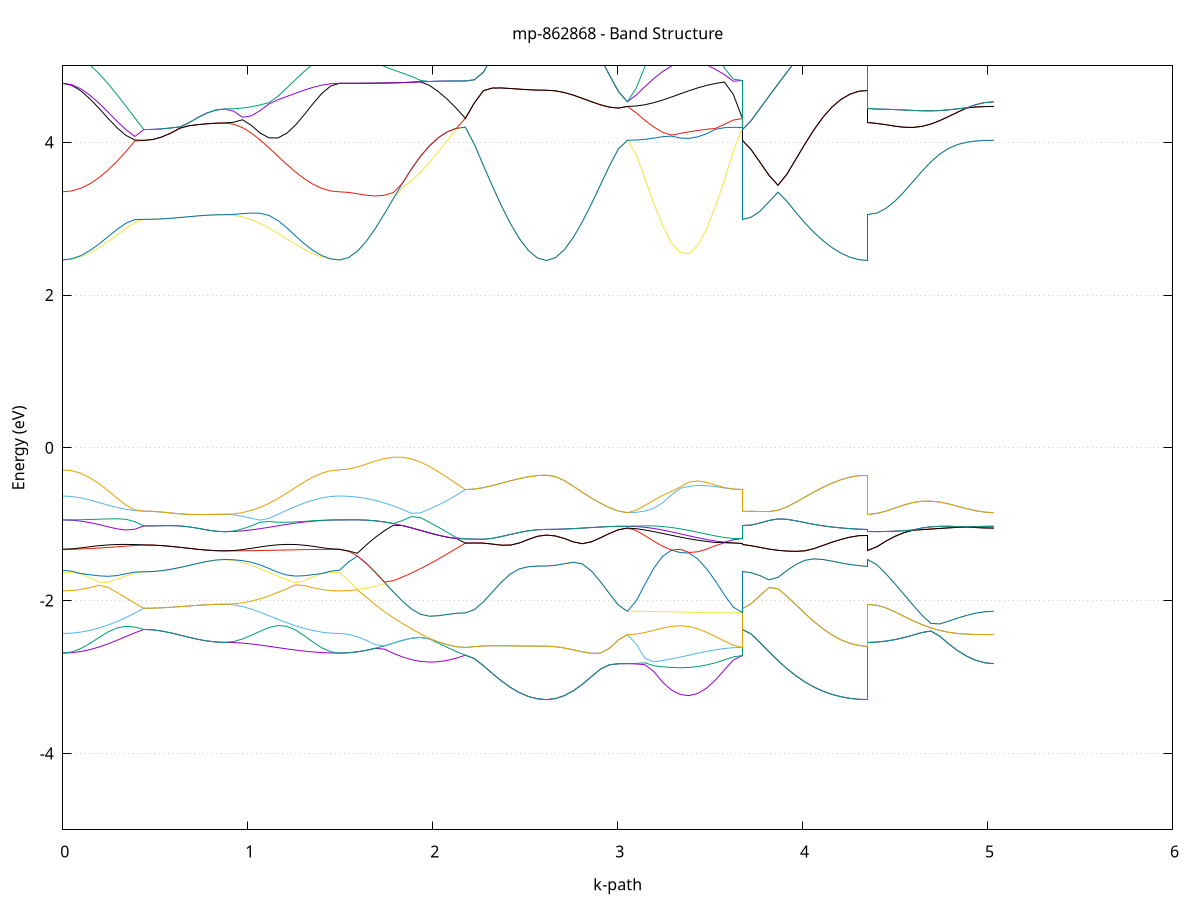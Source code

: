 set title 'mp-862868 - Band Structure'
set xlabel 'k-path'
set ylabel 'Energy (eV)'
set grid y
set yrange [-5:5]
set terminal png size 800,600
set output 'mp-862868_bands_gnuplot.png'
plot '-' using 1:2 with lines notitle, '-' using 1:2 with lines notitle, '-' using 1:2 with lines notitle, '-' using 1:2 with lines notitle, '-' using 1:2 with lines notitle, '-' using 1:2 with lines notitle, '-' using 1:2 with lines notitle, '-' using 1:2 with lines notitle, '-' using 1:2 with lines notitle, '-' using 1:2 with lines notitle, '-' using 1:2 with lines notitle, '-' using 1:2 with lines notitle, '-' using 1:2 with lines notitle, '-' using 1:2 with lines notitle, '-' using 1:2 with lines notitle, '-' using 1:2 with lines notitle, '-' using 1:2 with lines notitle, '-' using 1:2 with lines notitle, '-' using 1:2 with lines notitle, '-' using 1:2 with lines notitle, '-' using 1:2 with lines notitle, '-' using 1:2 with lines notitle, '-' using 1:2 with lines notitle, '-' using 1:2 with lines notitle, '-' using 1:2 with lines notitle, '-' using 1:2 with lines notitle, '-' using 1:2 with lines notitle, '-' using 1:2 with lines notitle, '-' using 1:2 with lines notitle, '-' using 1:2 with lines notitle, '-' using 1:2 with lines notitle, '-' using 1:2 with lines notitle, '-' using 1:2 with lines notitle, '-' using 1:2 with lines notitle, '-' using 1:2 with lines notitle, '-' using 1:2 with lines notitle, '-' using 1:2 with lines notitle, '-' using 1:2 with lines notitle, '-' using 1:2 with lines notitle, '-' using 1:2 with lines notitle, '-' using 1:2 with lines notitle, '-' using 1:2 with lines notitle, '-' using 1:2 with lines notitle, '-' using 1:2 with lines notitle, '-' using 1:2 with lines notitle, '-' using 1:2 with lines notitle, '-' using 1:2 with lines notitle, '-' using 1:2 with lines notitle, '-' using 1:2 with lines notitle, '-' using 1:2 with lines notitle, '-' using 1:2 with lines notitle, '-' using 1:2 with lines notitle, '-' using 1:2 with lines notitle, '-' using 1:2 with lines notitle, '-' using 1:2 with lines notitle, '-' using 1:2 with lines notitle, '-' using 1:2 with lines notitle, '-' using 1:2 with lines notitle, '-' using 1:2 with lines notitle, '-' using 1:2 with lines notitle, '-' using 1:2 with lines notitle, '-' using 1:2 with lines notitle, '-' using 1:2 with lines notitle, '-' using 1:2 with lines notitle
0.000000 -16.251272
0.048679 -16.250772
0.097357 -16.249272
0.146036 -16.246772
0.194714 -16.243472
0.243393 -16.239272
0.292071 -16.234372
0.340750 -16.228972
0.389428 -16.223172
0.438107 -16.217072
0.438107 -16.217072
0.486785 -16.217072
0.535464 -16.217272
0.584143 -16.217372
0.632821 -16.217672
0.681500 -16.217872
0.730178 -16.218072
0.778857 -16.218272
0.827535 -16.218472
0.876214 -16.218472
0.876214 -16.218472
0.923874 -16.218972
0.971533 -16.220272
1.019193 -16.222572
1.066853 -16.225472
1.114513 -16.228972
1.162172 -16.232772
1.209832 -16.236772
1.257492 -16.240572
1.305152 -16.244072
1.352811 -16.247072
1.400471 -16.249372
1.448131 -16.250772
1.495790 -16.251272
1.495790 -16.251272
1.544422 -16.250772
1.593054 -16.249172
1.641686 -16.246672
1.690318 -16.243272
1.738950 -16.239072
1.787581 -16.234372
1.836213 -16.229172
1.884845 -16.223772
1.933477 -16.218272
1.982109 -16.215572
2.030741 -16.220172
2.079372 -16.223672
2.128004 -16.225872
2.176636 -16.226572
2.176636 -16.226572
2.225315 -16.227372
2.273993 -16.229472
2.322672 -16.232372
2.371350 -16.235372
2.420029 -16.238272
2.468707 -16.240672
2.517386 -16.242572
2.566064 -16.243672
2.614743 -16.244072
2.614743 -16.244072
2.663421 -16.243672
2.712100 -16.242572
2.760778 -16.240772
2.809457 -16.238372
2.858136 -16.235472
2.906814 -16.232472
2.955493 -16.229672
3.004171 -16.227472
3.052850 -16.226672
3.052850 -16.226672
3.100509 -16.228172
3.148169 -16.231772
3.195829 -16.235972
3.243489 -16.239672
3.291148 -16.242472
3.338808 -16.243872
3.386468 -16.243872
3.434128 -16.242372
3.481787 -16.239572
3.529447 -16.235872
3.577107 -16.231672
3.624767 -16.228072
3.672426 -16.226572
3.672426 -16.217072
3.721058 -16.216972
3.769690 -16.216672
3.818322 -16.216472
3.866954 -16.216572
3.915586 -16.217372
3.964217 -16.219272
4.012849 -16.222372
4.061481 -16.226272
4.110113 -16.230672
4.158745 -16.234972
4.207376 -16.238672
4.256008 -16.241572
4.304640 -16.243472
4.353272 -16.244072
4.353272 -16.218472
4.401904 -16.218172
4.450536 -16.217072
4.499167 -16.215472
4.547799 -16.213372
4.596431 -16.210872
4.645063 -16.208172
4.693695 -16.205472
4.742327 -16.203672
4.790958 -16.209972
4.839590 -16.215672
4.888222 -16.220272
4.936854 -16.223772
4.985486 -16.225972
5.034117 -16.226672
e
0.000000 -16.180872
0.048679 -16.181372
0.097357 -16.183072
0.146036 -16.185872
0.194714 -16.189472
0.243393 -16.194072
0.292071 -16.199272
0.340750 -16.204872
0.389428 -16.210972
0.438107 -16.217072
0.438107 -16.217072
0.486785 -16.217072
0.535464 -16.217272
0.584143 -16.217372
0.632821 -16.217672
0.681500 -16.217872
0.730178 -16.218072
0.778857 -16.218272
0.827535 -16.218472
0.876214 -16.218472
0.876214 -16.218472
0.923874 -16.217972
0.971533 -16.216272
1.019193 -16.213672
1.066853 -16.210272
1.114513 -16.206272
1.162172 -16.201872
1.209832 -16.197372
1.257492 -16.192972
1.305152 -16.188972
1.352811 -16.185572
1.400471 -16.182972
1.448131 -16.181372
1.495790 -16.180872
1.495790 -16.180872
1.544422 -16.180672
1.593054 -16.180372
1.641686 -16.179972
1.690318 -16.179572
1.738950 -16.183672
1.787581 -16.190172
1.836213 -16.196872
1.884845 -16.203572
1.933477 -16.209872
1.982109 -16.215572
2.030741 -16.220172
2.079372 -16.223672
2.128004 -16.225872
2.176636 -16.226572
2.176636 -16.226572
2.225315 -16.227372
2.273993 -16.229472
2.322672 -16.232372
2.371350 -16.235372
2.420029 -16.238272
2.468707 -16.240672
2.517386 -16.242572
2.566064 -16.243672
2.614743 -16.244072
2.614743 -16.244072
2.663421 -16.243672
2.712100 -16.242572
2.760778 -16.240772
2.809457 -16.238372
2.858136 -16.235472
2.906814 -16.232472
2.955493 -16.229672
3.004171 -16.227472
3.052850 -16.226672
3.052850 -16.226672
3.100509 -16.226672
3.148169 -16.226672
3.195829 -16.226672
3.243489 -16.226672
3.291148 -16.226672
3.338808 -16.226672
3.386468 -16.226672
3.434128 -16.226672
3.481787 -16.226572
3.529447 -16.226572
3.577107 -16.226572
3.624767 -16.226572
3.672426 -16.226572
3.672426 -16.217072
3.721058 -16.216972
3.769690 -16.216672
3.818322 -16.216472
3.866954 -16.216572
3.915586 -16.217372
3.964217 -16.219272
4.012849 -16.222372
4.061481 -16.226272
4.110113 -16.230672
4.158745 -16.234972
4.207376 -16.238672
4.256008 -16.241572
4.304640 -16.243472
4.353272 -16.244072
4.353272 -16.218472
4.401904 -16.218172
4.450536 -16.217072
4.499167 -16.215472
4.547799 -16.213372
4.596431 -16.210872
4.645063 -16.208172
4.693695 -16.205472
4.742327 -16.203672
4.790958 -16.209972
4.839590 -16.215672
4.888222 -16.220272
4.936854 -16.223772
4.985486 -16.225972
5.034117 -16.226672
e
0.000000 -16.166172
0.048679 -16.166172
0.097357 -16.166172
0.146036 -16.166072
0.194714 -16.166072
0.243393 -16.166072
0.292071 -16.166072
0.340750 -16.166072
0.389428 -16.166072
0.438107 -16.166072
0.438107 -16.166072
0.486785 -16.166072
0.535464 -16.166072
0.584143 -16.166072
0.632821 -16.166072
0.681500 -16.166072
0.730178 -16.166172
0.778857 -16.166172
0.827535 -16.166172
0.876214 -16.166172
0.876214 -16.166172
0.923874 -16.166172
0.971533 -16.166172
1.019193 -16.166172
1.066853 -16.166172
1.114513 -16.166172
1.162172 -16.166172
1.209832 -16.166172
1.257492 -16.166172
1.305152 -16.166172
1.352811 -16.166172
1.400471 -16.166172
1.448131 -16.166172
1.495790 -16.166172
1.495790 -16.166172
1.544422 -16.166972
1.593054 -16.169272
1.641686 -16.172972
1.690318 -16.177872
1.738950 -16.183672
1.787581 -16.190172
1.836213 -16.196872
1.884845 -16.203572
1.933477 -16.209872
1.982109 -16.212872
2.030741 -16.207672
2.079372 -16.202772
2.128004 -16.198272
2.176636 -16.194272
2.176636 -16.194272
2.225315 -16.193472
2.273993 -16.191272
2.322672 -16.188372
2.371350 -16.185272
2.420029 -16.182272
2.468707 -16.179772
2.517386 -16.177872
2.566064 -16.176672
2.614743 -16.176272
2.614743 -16.176272
2.663421 -16.176772
2.712100 -16.177972
2.760778 -16.179872
2.809457 -16.182372
2.858136 -16.185372
2.906814 -16.188572
2.955493 -16.191472
3.004171 -16.193672
3.052850 -16.194572
3.052850 -16.194572
3.100509 -16.194572
3.148169 -16.194572
3.195829 -16.194572
3.243489 -16.194472
3.291148 -16.194472
3.338808 -16.194472
3.386468 -16.194472
3.434128 -16.194372
3.481787 -16.194372
3.529447 -16.194372
3.577107 -16.194272
3.624767 -16.194272
3.672426 -16.194272
3.672426 -16.166072
3.721058 -16.166572
3.769690 -16.168172
3.818322 -16.170572
3.866954 -16.173272
3.915586 -16.175872
3.964217 -16.177772
4.012849 -16.178772
4.061481 -16.178972
4.110113 -16.178572
4.158745 -16.177972
4.207376 -16.177372
4.256008 -16.176772
4.304640 -16.176472
4.353272 -16.176272
4.353272 -16.166172
4.401904 -16.166972
4.450536 -16.169272
4.499167 -16.172972
4.547799 -16.177872
4.596431 -16.183772
4.645063 -16.190272
4.693695 -16.196972
4.742327 -16.202872
4.790958 -16.200472
4.839590 -16.198372
4.888222 -16.196772
4.936854 -16.195572
4.985486 -16.194772
5.034117 -16.194572
e
0.000000 -16.166172
0.048679 -16.166172
0.097357 -16.166172
0.146036 -16.166072
0.194714 -16.166072
0.243393 -16.166072
0.292071 -16.166072
0.340750 -16.166072
0.389428 -16.166072
0.438107 -16.166072
0.438107 -16.166072
0.486785 -16.166072
0.535464 -16.166072
0.584143 -16.166072
0.632821 -16.166072
0.681500 -16.166072
0.730178 -16.166172
0.778857 -16.166172
0.827535 -16.166172
0.876214 -16.166172
0.876214 -16.166172
0.923874 -16.166172
0.971533 -16.166172
1.019193 -16.166072
1.066853 -16.166072
1.114513 -16.166072
1.162172 -16.166072
1.209832 -16.166072
1.257492 -16.166072
1.305152 -16.166072
1.352811 -16.166072
1.400471 -16.166072
1.448131 -16.166172
1.495790 -16.166172
1.495790 -16.166172
1.544422 -16.166972
1.593054 -16.169272
1.641686 -16.172972
1.690318 -16.177872
1.738950 -16.179272
1.787581 -16.179172
1.836213 -16.179572
1.884845 -16.180272
1.933477 -16.181472
1.982109 -16.183072
2.030741 -16.185172
2.079372 -16.187672
2.128004 -16.190772
2.176636 -16.194272
2.176636 -16.194272
2.225315 -16.193472
2.273993 -16.191272
2.322672 -16.188372
2.371350 -16.185272
2.420029 -16.182272
2.468707 -16.179772
2.517386 -16.177872
2.566064 -16.176672
2.614743 -16.176272
2.614743 -16.176272
2.663421 -16.176772
2.712100 -16.177972
2.760778 -16.179872
2.809457 -16.182372
2.858136 -16.185372
2.906814 -16.188572
2.955493 -16.191472
3.004171 -16.193672
3.052850 -16.194572
3.052850 -16.194572
3.100509 -16.192972
3.148169 -16.189272
3.195829 -16.184872
3.243489 -16.180972
3.291148 -16.178072
3.338808 -16.176472
3.386468 -16.176472
3.434128 -16.177972
3.481787 -16.180772
3.529447 -16.184672
3.577107 -16.189072
3.624767 -16.192772
3.672426 -16.194272
3.672426 -16.166072
3.721058 -16.166572
3.769690 -16.168172
3.818322 -16.170572
3.866954 -16.173272
3.915586 -16.175872
3.964217 -16.177772
4.012849 -16.178772
4.061481 -16.178972
4.110113 -16.178572
4.158745 -16.177972
4.207376 -16.177372
4.256008 -16.176772
4.304640 -16.176472
4.353272 -16.176272
4.353272 -16.166172
4.401904 -16.166972
4.450536 -16.169272
4.499167 -16.172972
4.547799 -16.177872
4.596431 -16.183772
4.645063 -16.190272
4.693695 -16.196972
4.742327 -16.202872
4.790958 -16.200472
4.839590 -16.198372
4.888222 -16.196772
4.936854 -16.195572
4.985486 -16.194772
5.034117 -16.194572
e
0.000000 -16.157272
0.048679 -16.157272
0.097357 -16.157272
0.146036 -16.157272
0.194714 -16.157272
0.243393 -16.157272
0.292071 -16.157272
0.340750 -16.157172
0.389428 -16.157172
0.438107 -16.157072
0.438107 -16.157072
0.486785 -16.157072
0.535464 -16.157072
0.584143 -16.157072
0.632821 -16.157072
0.681500 -16.156972
0.730178 -16.156972
0.778857 -16.156972
0.827535 -16.156972
0.876214 -16.156972
0.876214 -16.156972
0.923874 -16.156972
0.971533 -16.156972
1.019193 -16.156972
1.066853 -16.157072
1.114513 -16.157072
1.162172 -16.157172
1.209832 -16.157172
1.257492 -16.157272
1.305152 -16.157272
1.352811 -16.157272
1.400471 -16.157272
1.448131 -16.157272
1.495790 -16.157272
1.495790 -16.157272
1.544422 -16.157172
1.593054 -16.156672
1.641686 -16.155772
1.690318 -16.154672
1.738950 -16.153472
1.787581 -16.153372
1.836213 -16.153172
1.884845 -16.152972
1.933477 -16.152872
1.982109 -16.152672
2.030741 -16.152472
2.079372 -16.152272
2.128004 -16.152172
2.176636 -16.152072
2.176636 -16.152072
2.225315 -16.152072
2.273993 -16.151972
2.322672 -16.151972
2.371350 -16.151972
2.420029 -16.151972
2.468707 -16.151972
2.517386 -16.151972
2.566064 -16.151972
2.614743 -16.151972
2.614743 -16.151972
2.663421 -16.151972
2.712100 -16.151972
2.760778 -16.151972
2.809457 -16.151972
2.858136 -16.151972
2.906814 -16.151972
2.955493 -16.151972
3.004171 -16.151972
3.052850 -16.151972
3.052850 -16.151972
3.100509 -16.151972
3.148169 -16.151972
3.195829 -16.151972
3.243489 -16.151972
3.291148 -16.151972
3.338808 -16.151972
3.386468 -16.151972
3.434128 -16.151972
3.481787 -16.151972
3.529447 -16.152072
3.577107 -16.152072
3.624767 -16.152072
3.672426 -16.152072
3.672426 -16.157072
3.721058 -16.156972
3.769690 -16.156372
3.818322 -16.155572
3.866954 -16.154372
3.915586 -16.152972
3.964217 -16.152472
4.012849 -16.152372
4.061481 -16.152272
4.110113 -16.152172
4.158745 -16.152172
4.207376 -16.152072
4.256008 -16.152072
4.304640 -16.151972
4.353272 -16.151972
4.353272 -16.156972
4.401904 -16.156772
4.450536 -16.156272
4.499167 -16.155372
4.547799 -16.154272
4.596431 -16.152772
4.645063 -16.152372
4.693695 -16.152372
4.742327 -16.152272
4.790958 -16.152172
4.839590 -16.152072
4.888222 -16.152072
4.936854 -16.151972
4.985486 -16.151972
5.034117 -16.151972
e
0.000000 -16.156872
0.048679 -16.156872
0.097357 -16.156872
0.146036 -16.156872
0.194714 -16.156972
0.243393 -16.156972
0.292071 -16.156972
0.340750 -16.157072
0.389428 -16.157072
0.438107 -16.157072
0.438107 -16.157072
0.486785 -16.157072
0.535464 -16.157072
0.584143 -16.157072
0.632821 -16.157072
0.681500 -16.156972
0.730178 -16.156972
0.778857 -16.156972
0.827535 -16.156972
0.876214 -16.156972
0.876214 -16.156972
0.923874 -16.156972
0.971533 -16.156972
1.019193 -16.156972
1.066853 -16.156972
1.114513 -16.156972
1.162172 -16.156972
1.209832 -16.156972
1.257492 -16.156972
1.305152 -16.156972
1.352811 -16.156872
1.400471 -16.156872
1.448131 -16.156872
1.495790 -16.156872
1.495790 -16.156872
1.544422 -16.156672
1.593054 -16.156172
1.641686 -16.155372
1.690318 -16.154072
1.738950 -16.153272
1.787581 -16.151572
1.836213 -16.151572
1.884845 -16.151672
1.933477 -16.151672
1.982109 -16.151672
2.030741 -16.151772
2.079372 -16.151772
2.128004 -16.151872
2.176636 -16.152072
2.176636 -16.152072
2.225315 -16.152072
2.273993 -16.151972
2.322672 -16.151972
2.371350 -16.151972
2.420029 -16.151972
2.468707 -16.151972
2.517386 -16.151972
2.566064 -16.151972
2.614743 -16.151972
2.614743 -16.151972
2.663421 -16.151972
2.712100 -16.151972
2.760778 -16.151972
2.809457 -16.151972
2.858136 -16.151972
2.906814 -16.151972
2.955493 -16.151972
3.004171 -16.151972
3.052850 -16.151972
3.052850 -16.151972
3.100509 -16.151972
3.148169 -16.151972
3.195829 -16.151972
3.243489 -16.151972
3.291148 -16.151972
3.338808 -16.151972
3.386468 -16.151972
3.434128 -16.151972
3.481787 -16.151972
3.529447 -16.151972
3.577107 -16.152072
3.624767 -16.152072
3.672426 -16.152072
3.672426 -16.157072
3.721058 -16.156972
3.769690 -16.156372
3.818322 -16.155572
3.866954 -16.154372
3.915586 -16.152972
3.964217 -16.152472
4.012849 -16.152372
4.061481 -16.152272
4.110113 -16.152172
4.158745 -16.152172
4.207376 -16.152072
4.256008 -16.152072
4.304640 -16.151972
4.353272 -16.151972
4.353272 -16.156972
4.401904 -16.156772
4.450536 -16.156272
4.499167 -16.155372
4.547799 -16.154272
4.596431 -16.152772
4.645063 -16.152372
4.693695 -16.152372
4.742327 -16.152272
4.790958 -16.152172
4.839590 -16.152072
4.888222 -16.152072
4.936854 -16.151972
4.985486 -16.151972
5.034117 -16.151972
e
0.000000 -16.153872
0.048679 -16.153872
0.097357 -16.153772
0.146036 -16.153772
0.194714 -16.153572
0.243393 -16.153472
0.292071 -16.153272
0.340750 -16.153072
0.389428 -16.152972
0.438107 -16.152772
0.438107 -16.152772
0.486785 -16.152772
0.535464 -16.152772
0.584143 -16.152772
0.632821 -16.152772
0.681500 -16.152672
0.730178 -16.152672
0.778857 -16.152672
0.827535 -16.152672
0.876214 -16.152672
0.876214 -16.152672
0.923874 -16.152772
0.971533 -16.152772
1.019193 -16.152872
1.066853 -16.152972
1.114513 -16.153072
1.162172 -16.153272
1.209832 -16.153372
1.257492 -16.153472
1.305152 -16.153672
1.352811 -16.153772
1.400471 -16.153772
1.448131 -16.153872
1.495790 -16.153872
1.495790 -16.153872
1.544422 -16.153872
1.593054 -16.153772
1.641686 -16.153772
1.690318 -16.153572
1.738950 -16.152472
1.787581 -16.151572
1.836213 -16.149772
1.884845 -16.147872
1.933477 -16.145972
1.982109 -16.144172
2.030741 -16.142572
2.079372 -16.141872
2.128004 -16.142072
2.176636 -16.142172
2.176636 -16.142172
2.225315 -16.142172
2.273993 -16.142172
2.322672 -16.142172
2.371350 -16.142172
2.420029 -16.142172
2.468707 -16.142172
2.517386 -16.142172
2.566064 -16.142172
2.614743 -16.142172
2.614743 -16.142172
2.663421 -16.142172
2.712100 -16.142172
2.760778 -16.142172
2.809457 -16.142172
2.858136 -16.142172
2.906814 -16.142172
2.955493 -16.142172
3.004171 -16.142172
3.052850 -16.142172
3.052850 -16.142172
3.100509 -16.142172
3.148169 -16.142172
3.195829 -16.142172
3.243489 -16.142272
3.291148 -16.142272
3.338808 -16.142272
3.386468 -16.142272
3.434128 -16.142272
3.481787 -16.142172
3.529447 -16.142172
3.577107 -16.142172
3.624767 -16.142172
3.672426 -16.142172
3.672426 -16.152772
3.721058 -16.152772
3.769690 -16.152672
3.818322 -16.152672
3.866954 -16.152572
3.915586 -16.152572
3.964217 -16.151272
4.012849 -16.149372
4.061481 -16.147372
4.110113 -16.145272
4.158745 -16.143472
4.207376 -16.142172
4.256008 -16.142072
4.304640 -16.142172
4.353272 -16.142172
4.353272 -16.152672
4.401904 -16.152672
4.450536 -16.152672
4.499167 -16.152672
4.547799 -16.152572
4.596431 -16.152472
4.645063 -16.151072
4.693695 -16.149272
4.742327 -16.147272
4.790958 -16.145272
4.839590 -16.143472
4.888222 -16.141872
4.936854 -16.141872
4.985486 -16.142072
5.034117 -16.142172
e
0.000000 -16.151672
0.048679 -16.151672
0.097357 -16.151772
0.146036 -16.151772
0.194714 -16.151872
0.243393 -16.152072
0.292071 -16.152172
0.340750 -16.152372
0.389428 -16.152572
0.438107 -16.152772
0.438107 -16.152772
0.486785 -16.152772
0.535464 -16.152772
0.584143 -16.152772
0.632821 -16.152772
0.681500 -16.152672
0.730178 -16.152672
0.778857 -16.152672
0.827535 -16.152672
0.876214 -16.152672
0.876214 -16.152672
0.923874 -16.152672
0.971533 -16.152672
1.019193 -16.152572
1.066853 -16.152472
1.114513 -16.152372
1.162172 -16.152272
1.209832 -16.152172
1.257492 -16.151972
1.305152 -16.151872
1.352811 -16.151772
1.400471 -16.151772
1.448131 -16.151672
1.495790 -16.151672
1.495790 -16.151672
1.544422 -16.151672
1.593054 -16.151672
1.641686 -16.151672
1.690318 -16.151672
1.738950 -16.151572
1.787581 -16.150572
1.836213 -16.148472
1.884845 -16.146272
1.933477 -16.144272
1.982109 -16.142472
2.030741 -16.141572
2.079372 -16.141872
2.128004 -16.142072
2.176636 -16.142172
2.176636 -16.142172
2.225315 -16.142172
2.273993 -16.142172
2.322672 -16.142172
2.371350 -16.142172
2.420029 -16.142172
2.468707 -16.142172
2.517386 -16.142172
2.566064 -16.142172
2.614743 -16.142172
2.614743 -16.142172
2.663421 -16.142172
2.712100 -16.142172
2.760778 -16.142172
2.809457 -16.142172
2.858136 -16.142172
2.906814 -16.142172
2.955493 -16.142172
3.004171 -16.142172
3.052850 -16.142172
3.052850 -16.142172
3.100509 -16.142072
3.148169 -16.142072
3.195829 -16.142072
3.243489 -16.142072
3.291148 -16.142072
3.338808 -16.142072
3.386468 -16.142072
3.434128 -16.142072
3.481787 -16.142072
3.529447 -16.142072
3.577107 -16.142072
3.624767 -16.142072
3.672426 -16.142172
3.672426 -16.152772
3.721058 -16.152772
3.769690 -16.152672
3.818322 -16.152672
3.866954 -16.152572
3.915586 -16.152572
3.964217 -16.151272
4.012849 -16.149372
4.061481 -16.147372
4.110113 -16.145272
4.158745 -16.143472
4.207376 -16.142172
4.256008 -16.142072
4.304640 -16.142172
4.353272 -16.142172
4.353272 -16.152672
4.401904 -16.152672
4.450536 -16.152672
4.499167 -16.152672
4.547799 -16.152572
4.596431 -16.152472
4.645063 -16.151072
4.693695 -16.149272
4.742327 -16.147272
4.790958 -16.145272
4.839590 -16.143472
4.888222 -16.141872
4.936854 -16.141872
4.985486 -16.142072
5.034117 -16.142172
e
0.000000 -16.137272
0.048679 -16.137272
0.097357 -16.137272
0.146036 -16.137272
0.194714 -16.137272
0.243393 -16.137272
0.292071 -16.137372
0.340750 -16.137372
0.389428 -16.137372
0.438107 -16.137372
0.438107 -16.137372
0.486785 -16.137372
0.535464 -16.137372
0.584143 -16.137372
0.632821 -16.137272
0.681500 -16.137272
0.730178 -16.137272
0.778857 -16.137272
0.827535 -16.137272
0.876214 -16.137272
0.876214 -16.137272
0.923874 -16.137272
0.971533 -16.137272
1.019193 -16.137272
1.066853 -16.137372
1.114513 -16.137372
1.162172 -16.137372
1.209832 -16.137372
1.257492 -16.137372
1.305152 -16.137272
1.352811 -16.137272
1.400471 -16.137272
1.448131 -16.137272
1.495790 -16.137272
1.495790 -16.137272
1.544422 -16.137272
1.593054 -16.137472
1.641686 -16.137772
1.690318 -16.138172
1.738950 -16.138672
1.787581 -16.139172
1.836213 -16.139672
1.884845 -16.140272
1.933477 -16.140772
1.982109 -16.141172
2.030741 -16.141572
2.079372 -16.141172
2.128004 -16.140172
2.176636 -16.139572
2.176636 -16.139572
2.225315 -16.139572
2.273993 -16.139572
2.322672 -16.139472
2.371350 -16.139372
2.420029 -16.139272
2.468707 -16.139072
2.517386 -16.138972
2.566064 -16.138972
2.614743 -16.138972
2.614743 -16.138972
2.663421 -16.138972
2.712100 -16.138972
2.760778 -16.139072
2.809457 -16.139172
2.858136 -16.139272
2.906814 -16.139372
2.955493 -16.139472
3.004171 -16.139472
3.052850 -16.139572
3.052850 -16.139572
3.100509 -16.139472
3.148169 -16.139472
3.195829 -16.139472
3.243489 -16.139472
3.291148 -16.139372
3.338808 -16.139372
3.386468 -16.139372
3.434128 -16.139372
3.481787 -16.139472
3.529447 -16.139472
3.577107 -16.139572
3.624767 -16.139572
3.672426 -16.139572
3.672426 -16.137372
3.721058 -16.137372
3.769690 -16.137572
3.818322 -16.137872
3.866954 -16.138272
3.915586 -16.138672
3.964217 -16.139172
4.012849 -16.139672
4.061481 -16.140172
4.110113 -16.140672
4.158745 -16.140972
4.207376 -16.140872
4.256008 -16.139972
4.304640 -16.139172
4.353272 -16.138972
4.353272 -16.137272
4.401904 -16.137272
4.450536 -16.137472
4.499167 -16.137772
4.547799 -16.138172
4.596431 -16.138672
4.645063 -16.139172
4.693695 -16.139672
4.742327 -16.140272
4.790958 -16.140772
4.839590 -16.141172
4.888222 -16.141572
4.936854 -16.140572
4.985486 -16.139772
5.034117 -16.139572
e
0.000000 -16.137272
0.048679 -16.137272
0.097357 -16.137272
0.146036 -16.137272
0.194714 -16.137272
0.243393 -16.137272
0.292071 -16.137372
0.340750 -16.137372
0.389428 -16.137372
0.438107 -16.137372
0.438107 -16.137372
0.486785 -16.137372
0.535464 -16.137372
0.584143 -16.137372
0.632821 -16.137272
0.681500 -16.137272
0.730178 -16.137272
0.778857 -16.137272
0.827535 -16.137272
0.876214 -16.137272
0.876214 -16.137272
0.923874 -16.137272
0.971533 -16.137272
1.019193 -16.137272
1.066853 -16.137272
1.114513 -16.137272
1.162172 -16.137272
1.209832 -16.137272
1.257492 -16.137272
1.305152 -16.137272
1.352811 -16.137272
1.400471 -16.137272
1.448131 -16.137272
1.495790 -16.137272
1.495790 -16.137272
1.544422 -16.137272
1.593054 -16.137472
1.641686 -16.137772
1.690318 -16.138172
1.738950 -16.138672
1.787581 -16.139172
1.836213 -16.139672
1.884845 -16.140272
1.933477 -16.140772
1.982109 -16.141172
2.030741 -16.140972
2.079372 -16.139972
2.128004 -16.139572
2.176636 -16.139572
2.176636 -16.139572
2.225315 -16.139572
2.273993 -16.139572
2.322672 -16.139472
2.371350 -16.139372
2.420029 -16.139272
2.468707 -16.139072
2.517386 -16.138972
2.566064 -16.138972
2.614743 -16.138972
2.614743 -16.138972
2.663421 -16.138972
2.712100 -16.138972
2.760778 -16.139072
2.809457 -16.139172
2.858136 -16.139272
2.906814 -16.139372
2.955493 -16.139472
3.004171 -16.139472
3.052850 -16.139572
3.052850 -16.139572
3.100509 -16.139472
3.148169 -16.139472
3.195829 -16.139372
3.243489 -16.139272
3.291148 -16.139072
3.338808 -16.139072
3.386468 -16.139072
3.434128 -16.139172
3.481787 -16.139272
3.529447 -16.139372
3.577107 -16.139472
3.624767 -16.139572
3.672426 -16.139572
3.672426 -16.137372
3.721058 -16.137372
3.769690 -16.137572
3.818322 -16.137872
3.866954 -16.138272
3.915586 -16.138672
3.964217 -16.139172
4.012849 -16.139672
4.061481 -16.140172
4.110113 -16.140672
4.158745 -16.140972
4.207376 -16.140872
4.256008 -16.139972
4.304640 -16.139172
4.353272 -16.138972
4.353272 -16.137272
4.401904 -16.137272
4.450536 -16.137472
4.499167 -16.137772
4.547799 -16.138172
4.596431 -16.138672
4.645063 -16.139172
4.693695 -16.139672
4.742327 -16.140272
4.790958 -16.140772
4.839590 -16.141172
4.888222 -16.141572
4.936854 -16.140572
4.985486 -16.139772
5.034117 -16.139572
e
0.000000 -13.839372
0.048679 -13.836972
0.097357 -13.830072
0.146036 -13.818572
0.194714 -13.802772
0.243393 -13.782972
0.292071 -13.759372
0.340750 -13.732572
0.389428 -13.703072
0.438107 -13.671472
0.438107 -13.671472
0.486785 -13.669272
0.535464 -13.662972
0.584143 -13.652672
0.632821 -13.638872
0.681500 -13.622172
0.730178 -13.603572
0.778857 -13.584772
0.827535 -13.569072
0.876214 -13.562572
0.876214 -13.562572
0.923874 -13.575672
0.971533 -13.604372
1.019193 -13.637672
1.066853 -13.671472
1.114513 -13.703972
1.162172 -13.733972
1.209832 -13.760972
1.257492 -13.784372
1.305152 -13.803972
1.352811 -13.819372
1.400471 -13.830372
1.448131 -13.837072
1.495790 -13.839372
1.495790 -13.839372
1.544422 -13.836972
1.593054 -13.829772
1.641686 -13.817872
1.690318 -13.801472
1.738950 -13.780972
1.787581 -13.756572
1.836213 -13.728772
1.884845 -13.698072
1.933477 -13.665072
1.982109 -13.630472
2.030741 -13.594872
2.079372 -13.559072
2.128004 -13.523672
2.176636 -13.489372
2.176636 -13.489372
2.225315 -13.489672
2.273993 -13.490772
2.322672 -13.492472
2.371350 -13.494472
2.420029 -13.496572
2.468707 -13.498472
2.517386 -13.500072
2.566064 -13.501072
2.614743 -13.501372
2.614743 -13.501372
2.663421 -13.500772
2.712100 -13.498972
2.760778 -13.496272
2.809457 -13.492772
2.858136 -13.488972
2.906814 -13.485272
2.955493 -13.482072
3.004171 -13.479972
3.052850 -13.479272
3.052850 -13.479272
3.100509 -13.480572
3.148169 -13.483972
3.195829 -13.488672
3.243489 -13.493572
3.291148 -13.497872
3.338808 -13.500672
3.386468 -13.501772
3.434128 -13.500972
3.481787 -13.498772
3.529447 -13.495672
3.577107 -13.492572
3.624767 -13.490172
3.672426 -13.489372
3.672426 -13.671472
3.721058 -13.669472
3.769690 -13.663672
3.818322 -13.654372
3.866954 -13.641772
3.915586 -13.626572
3.964217 -13.609272
4.012849 -13.590872
4.061481 -13.571872
4.110113 -13.553472
4.158745 -13.536572
4.207376 -13.522072
4.256008 -13.510872
4.304640 -13.503772
4.353272 -13.501372
4.353272 -13.562572
4.401904 -13.561572
4.450536 -13.558572
4.499167 -13.553872
4.547799 -13.547472
4.596431 -13.539872
4.645063 -13.531172
4.693695 -13.521972
4.742327 -13.512672
4.790958 -13.503772
4.839590 -13.495572
4.888222 -13.488772
4.936854 -13.483572
4.985486 -13.480372
5.034117 -13.479272
e
0.000000 -13.451972
0.048679 -13.456172
0.097357 -13.468472
0.146036 -13.487572
0.194714 -13.512172
0.243393 -13.540872
0.292071 -13.572172
0.340750 -13.605172
0.389428 -13.638572
0.438107 -13.671472
0.438107 -13.671472
0.486785 -13.669272
0.535464 -13.662972
0.584143 -13.652672
0.632821 -13.638872
0.681500 -13.622172
0.730178 -13.603572
0.778857 -13.584772
0.827535 -13.569072
0.876214 -13.562572
0.876214 -13.562572
0.923874 -13.561272
0.971533 -13.557672
1.019193 -13.551672
1.066853 -13.543472
1.114513 -13.533372
1.162172 -13.521672
1.209832 -13.508772
1.257492 -13.495372
1.305152 -13.482272
1.352811 -13.470272
1.400471 -13.460572
1.448131 -13.454172
1.495790 -13.451972
1.495790 -13.451972
1.544422 -13.450072
1.593054 -13.444572
1.641686 -13.435572
1.690318 -13.423672
1.738950 -13.409372
1.787581 -13.393472
1.836213 -13.376672
1.884845 -13.359972
1.933477 -13.351772
1.982109 -13.373672
2.030741 -13.398572
2.079372 -13.426372
2.128004 -13.456772
2.176636 -13.489372
2.176636 -13.489372
2.225315 -13.489672
2.273993 -13.490772
2.322672 -13.492472
2.371350 -13.494472
2.420029 -13.496572
2.468707 -13.498472
2.517386 -13.500072
2.566064 -13.501072
2.614743 -13.501372
2.614743 -13.501372
2.663421 -13.500772
2.712100 -13.498972
2.760778 -13.496272
2.809457 -13.492772
2.858136 -13.488972
2.906814 -13.485272
2.955493 -13.482072
3.004171 -13.479972
3.052850 -13.479272
3.052850 -13.479272
3.100509 -13.479372
3.148169 -13.479872
3.195829 -13.480572
3.243489 -13.481472
3.291148 -13.482472
3.338808 -13.483672
3.386468 -13.484872
3.434128 -13.486072
3.481787 -13.487172
3.529447 -13.488072
3.577107 -13.488772
3.624767 -13.489172
3.672426 -13.489372
3.672426 -13.671472
3.721058 -13.669472
3.769690 -13.663672
3.818322 -13.654372
3.866954 -13.641772
3.915586 -13.626572
3.964217 -13.609272
4.012849 -13.590872
4.061481 -13.571872
4.110113 -13.553472
4.158745 -13.536572
4.207376 -13.522072
4.256008 -13.510872
4.304640 -13.503772
4.353272 -13.501372
4.353272 -13.562572
4.401904 -13.561572
4.450536 -13.558572
4.499167 -13.553872
4.547799 -13.547472
4.596431 -13.539872
4.645063 -13.531172
4.693695 -13.521972
4.742327 -13.512672
4.790958 -13.503772
4.839590 -13.495572
4.888222 -13.488772
4.936854 -13.483572
4.985486 -13.480372
5.034117 -13.479272
e
0.000000 -13.451972
0.048679 -13.450172
0.097357 -13.444972
0.146036 -13.436372
0.194714 -13.424972
0.243393 -13.411072
0.292071 -13.395272
0.340750 -13.378272
0.389428 -13.360772
0.438107 -13.343372
0.438107 -13.343372
0.486785 -13.345772
0.535464 -13.352772
0.584143 -13.364172
0.632821 -13.379272
0.681500 -13.397472
0.730178 -13.417372
0.778857 -13.437172
0.827535 -13.453572
0.876214 -13.460372
0.876214 -13.460372
0.923874 -13.460272
0.971533 -13.459872
1.019193 -13.459272
1.066853 -13.458572
1.114513 -13.457672
1.162172 -13.456672
1.209832 -13.455672
1.257492 -13.454672
1.305152 -13.453772
1.352811 -13.453072
1.400471 -13.452472
1.448131 -13.452072
1.495790 -13.451972
1.495790 -13.451972
1.544422 -13.450072
1.593054 -13.444572
1.641686 -13.435572
1.690318 -13.423672
1.738950 -13.409372
1.787581 -13.393472
1.836213 -13.376672
1.884845 -13.359972
1.933477 -13.344072
1.982109 -13.329772
2.030741 -13.317872
2.079372 -13.308972
2.128004 -13.303372
2.176636 -13.301472
2.176636 -13.301472
2.225315 -13.301172
2.273993 -13.300072
2.322672 -13.298472
2.371350 -13.296672
2.420029 -13.294672
2.468707 -13.292872
2.517386 -13.291372
2.566064 -13.290472
2.614743 -13.290172
2.614743 -13.290172
2.663421 -13.290672
2.712100 -13.292072
2.760778 -13.294372
2.809457 -13.297272
2.858136 -13.300472
2.906814 -13.303672
2.955493 -13.306272
3.004171 -13.308072
3.052850 -13.308672
3.052850 -13.308672
3.100509 -13.308572
3.148169 -13.308272
3.195829 -13.307772
3.243489 -13.307172
3.291148 -13.306372
3.338808 -13.305572
3.386468 -13.304672
3.434128 -13.303772
3.481787 -13.303072
3.529447 -13.302372
3.577107 -13.301872
3.624767 -13.301572
3.672426 -13.301472
3.672426 -13.343372
3.721058 -13.342572
3.769690 -13.340172
3.818322 -13.336372
3.866954 -13.331472
3.915586 -13.325672
3.964217 -13.319372
4.012849 -13.313072
4.061481 -13.307172
4.110113 -13.301872
4.158745 -13.297472
4.207376 -13.294172
4.256008 -13.291872
4.304640 -13.290572
4.353272 -13.290172
4.353272 -13.460372
4.401904 -13.458472
4.450536 -13.452872
4.499167 -13.443772
4.547799 -13.431772
4.596431 -13.417472
4.645063 -13.401372
4.693695 -13.384572
4.742327 -13.367672
4.790958 -13.351672
4.839590 -13.337272
4.888222 -13.325272
4.936854 -13.316172
4.985486 -13.310572
5.034117 -13.308672
e
0.000000 -13.271972
0.048679 -13.272272
0.097357 -13.273472
0.146036 -13.276272
0.194714 -13.281272
0.243393 -13.288872
0.292071 -13.299172
0.340750 -13.311972
0.389428 -13.326972
0.438107 -13.343372
0.438107 -13.343372
0.486785 -13.345772
0.535464 -13.352772
0.584143 -13.364172
0.632821 -13.379272
0.681500 -13.397472
0.730178 -13.417372
0.778857 -13.437172
0.827535 -13.453572
0.876214 -13.460372
0.876214 -13.460372
0.923874 -13.448072
0.971533 -13.422072
1.019193 -13.393072
1.066853 -13.365372
1.114513 -13.340672
1.162172 -13.319672
1.209832 -13.302872
1.257492 -13.290272
1.305152 -13.281672
1.352811 -13.276272
1.400471 -13.273472
1.448131 -13.272272
1.495790 -13.271972
1.495790 -13.271972
1.544422 -13.272772
1.593054 -13.275172
1.641686 -13.279372
1.690318 -13.285372
1.738950 -13.293572
1.787581 -13.304072
1.836213 -13.317072
1.884845 -13.332972
1.933477 -13.344072
1.982109 -13.329772
2.030741 -13.317872
2.079372 -13.308972
2.128004 -13.303372
2.176636 -13.301472
2.176636 -13.301472
2.225315 -13.301072
2.273993 -13.300072
2.322672 -13.298472
2.371350 -13.296672
2.420029 -13.294672
2.468707 -13.292872
2.517386 -13.291372
2.566064 -13.290472
2.614743 -13.290172
2.614743 -13.290172
2.663421 -13.290672
2.712100 -13.292072
2.760778 -13.294372
2.809457 -13.297272
2.858136 -13.300472
2.906814 -13.303672
2.955493 -13.306272
3.004171 -13.308072
3.052850 -13.308672
3.052850 -13.308672
3.100509 -13.307572
3.148169 -13.304672
3.195829 -13.300572
3.243489 -13.296372
3.291148 -13.292872
3.338808 -13.290572
3.386468 -13.289872
3.434128 -13.290772
3.481787 -13.292872
3.529447 -13.295672
3.577107 -13.298572
3.624767 -13.300672
3.672426 -13.301472
3.672426 -13.343372
3.721058 -13.342572
3.769690 -13.340172
3.818322 -13.336372
3.866954 -13.331472
3.915586 -13.325672
3.964217 -13.319372
4.012849 -13.313072
4.061481 -13.307172
4.110113 -13.301872
4.158745 -13.297472
4.207376 -13.294172
4.256008 -13.291872
4.304640 -13.290572
4.353272 -13.290172
4.353272 -13.460372
4.401904 -13.458472
4.450536 -13.452872
4.499167 -13.443772
4.547799 -13.431772
4.596431 -13.417472
4.645063 -13.401372
4.693695 -13.384572
4.742327 -13.367672
4.790958 -13.351672
4.839590 -13.337272
4.888222 -13.325272
4.936854 -13.316172
4.985486 -13.310572
5.034117 -13.308672
e
0.000000 -7.639672
0.048679 -7.630872
0.097357 -7.604472
0.146036 -7.561172
0.194714 -7.501572
0.243393 -7.426672
0.292071 -7.337872
0.340750 -7.236772
0.389428 -7.125372
0.438107 -7.005772
0.438107 -7.005772
0.486785 -7.004372
0.535464 -7.000372
0.584143 -6.994272
0.632821 -6.986772
0.681500 -6.978672
0.730178 -6.971072
0.778857 -6.964872
0.827535 -6.960772
0.876214 -6.959372
0.876214 -6.959372
0.923874 -6.971172
0.971533 -7.005572
1.019193 -7.059172
1.066853 -7.127672
1.114513 -7.205472
1.162172 -7.287372
1.209832 -7.368272
1.257492 -7.443972
1.305152 -7.510672
1.352811 -7.565472
1.400471 -7.606172
1.448131 -7.631172
1.495790 -7.639672
1.495790 -7.639672
1.544422 -7.638972
1.593054 -7.636872
1.641686 -7.633172
1.690318 -7.627272
1.738950 -7.618572
1.787581 -7.606372
1.836213 -7.589772
1.884845 -7.567672
1.933477 -7.538972
1.982109 -7.502872
2.030741 -7.458372
2.079372 -7.404872
2.128004 -7.341972
2.176636 -7.269572
2.176636 -7.269572
2.225315 -7.269172
2.273993 -7.267972
2.322672 -7.266272
2.371350 -7.264072
2.420029 -7.261672
2.468707 -7.259472
2.517386 -7.257672
2.566064 -7.256472
2.614743 -7.256072
2.614743 -7.256072
2.663421 -7.257672
2.712100 -7.262372
2.760778 -7.269472
2.809457 -7.278072
2.858136 -7.287172
2.906814 -7.295572
2.955493 -7.302472
3.004171 -7.306872
3.052850 -7.308372
3.052850 -7.308372
3.100509 -7.307872
3.148169 -7.306172
3.195829 -7.303572
3.243489 -7.300072
3.291148 -7.295972
3.338808 -7.291372
3.386468 -7.286672
3.434128 -7.282172
3.481787 -7.277972
3.529447 -7.274472
3.577107 -7.271772
3.624767 -7.270172
3.672426 -7.269572
3.672426 -7.005772
3.721058 -7.008472
3.769690 -7.016672
3.818322 -7.030072
3.866954 -7.048272
3.915586 -7.070572
3.964217 -7.096072
4.012849 -7.123672
4.061481 -7.151972
4.110113 -7.179472
4.158745 -7.204672
4.207376 -7.226072
4.256008 -7.242372
4.304640 -7.252572
4.353272 -7.256072
4.353272 -6.959372
4.401904 -6.963572
4.450536 -6.975872
4.499167 -6.995872
4.547799 -7.022672
4.596431 -7.055072
4.645063 -7.091472
4.693695 -7.130172
4.742327 -7.169272
4.790958 -7.206772
4.839590 -7.240572
4.888222 -7.268972
4.936854 -7.290472
4.985486 -7.303872
5.034117 -7.308372
e
0.000000 -6.165072
0.048679 -6.180972
0.097357 -6.227372
0.146036 -6.300472
0.194714 -6.395172
0.243393 -6.505672
0.292071 -6.626572
0.340750 -6.752972
0.389428 -6.880572
0.438107 -7.005772
0.438107 -7.005772
0.486785 -7.004372
0.535464 -7.000372
0.584143 -6.994272
0.632821 -6.986772
0.681500 -6.978672
0.730178 -6.971072
0.778857 -6.964872
0.827535 -6.960772
0.876214 -6.959372
0.876214 -6.959372
0.923874 -6.950272
0.971533 -6.922972
1.019193 -6.878472
1.066853 -6.817972
1.114513 -6.743572
1.162172 -6.657972
1.209832 -6.564772
1.257492 -6.468572
1.305152 -6.375172
1.352811 -6.291272
1.400471 -6.224072
1.448131 -6.180272
1.495790 -6.165072
1.495790 -6.165072
1.544422 -6.175072
1.593054 -6.204572
1.641686 -6.252572
1.690318 -6.317072
1.738950 -6.395872
1.787581 -6.486072
1.836213 -6.584672
1.884845 -6.688372
1.933477 -6.794372
1.982109 -6.899572
2.030741 -7.001672
2.079372 -7.098372
2.128004 -7.188072
2.176636 -7.269572
2.176636 -7.269572
2.225315 -7.269172
2.273993 -7.267972
2.322672 -7.266272
2.371350 -7.264072
2.420029 -7.261672
2.468707 -7.259472
2.517386 -7.257672
2.566064 -7.256472
2.614743 -7.256072
2.614743 -7.256072
2.663421 -7.257672
2.712100 -7.262372
2.760778 -7.269472
2.809457 -7.278072
2.858136 -7.287172
2.906814 -7.295572
2.955493 -7.302472
3.004171 -7.306872
3.052850 -7.308372
3.052850 -7.308372
3.100509 -7.306072
3.148169 -7.299372
3.195829 -7.289472
3.243489 -7.278172
3.291148 -7.267472
3.338808 -7.259072
3.386468 -7.254272
3.434128 -7.253272
3.481787 -7.255672
3.529447 -7.259972
3.577107 -7.264672
3.624767 -7.268272
3.672426 -7.269572
3.672426 -7.005772
3.721058 -7.008472
3.769690 -7.016672
3.818322 -7.030072
3.866954 -7.048272
3.915586 -7.070572
3.964217 -7.096072
4.012849 -7.123672
4.061481 -7.151972
4.110113 -7.179472
4.158745 -7.204672
4.207376 -7.226072
4.256008 -7.242372
4.304640 -7.252572
4.353272 -7.256072
4.353272 -6.959372
4.401904 -6.963572
4.450536 -6.975872
4.499167 -6.995872
4.547799 -7.022672
4.596431 -7.055072
4.645063 -7.091472
4.693695 -7.130172
4.742327 -7.169272
4.790958 -7.206772
4.839590 -7.240572
4.888222 -7.268972
4.936854 -7.290472
4.985486 -7.303872
5.034117 -7.308372
e
0.000000 -2.686972
0.048679 -2.681872
0.097357 -2.666672
0.146036 -2.641972
0.194714 -2.608472
0.243393 -2.567572
0.292071 -2.520972
0.340750 -2.471172
0.389428 -2.421672
0.438107 -2.377472
0.438107 -2.377472
0.486785 -2.382972
0.535464 -2.398772
0.584143 -2.422372
0.632821 -2.450572
0.681500 -2.479772
0.730178 -2.506572
0.778857 -2.528072
0.827535 -2.541772
0.876214 -2.546572
0.876214 -2.546572
0.923874 -2.549072
0.971533 -2.556272
1.019193 -2.567472
1.066853 -2.581772
1.114513 -2.598072
1.162172 -2.615172
1.209832 -2.631972
1.257492 -2.647472
1.305152 -2.661072
1.352811 -2.672172
1.400471 -2.680272
1.448131 -2.685272
1.495790 -2.686972
1.495790 -2.686972
1.544422 -2.682772
1.593054 -2.670572
1.641686 -2.650672
1.690318 -2.623872
1.738950 -2.635272
1.787581 -2.690072
1.836213 -2.736872
1.884845 -2.772672
1.933477 -2.795572
1.982109 -2.804772
2.030741 -2.800172
2.079372 -2.782572
2.128004 -2.753372
2.176636 -2.714172
2.176636 -2.714172
2.225315 -2.759572
2.273993 -2.851972
2.322672 -2.953972
2.371350 -3.050872
2.420029 -3.135572
2.468707 -3.204372
2.517386 -3.254872
2.566064 -3.285672
2.614743 -3.296072
2.614743 -3.296072
2.663421 -3.282872
2.712100 -3.243672
2.760778 -3.180072
2.809457 -3.095172
2.858136 -2.995272
2.906814 -2.897172
2.955493 -2.840072
3.004171 -2.826572
3.052850 -2.825172
3.052850 -2.825172
3.100509 -2.829272
3.148169 -2.839972
3.195829 -2.928972
3.243489 -3.069172
3.291148 -3.170672
3.338808 -3.229572
3.386468 -3.244172
3.434128 -3.214672
3.481787 -3.143972
3.529447 -3.037972
3.577107 -2.907772
3.624767 -2.778372
3.672426 -2.714172
3.672426 -2.377472
3.721058 -2.435972
3.769690 -2.548872
3.818322 -2.669572
3.866954 -2.785472
3.915586 -2.891472
3.964217 -2.985172
4.012849 -3.065472
4.061481 -3.132072
4.110113 -3.185772
4.158745 -3.227472
4.207376 -3.258272
4.256008 -3.279572
4.304640 -3.291972
4.353272 -3.296072
4.353272 -2.546572
4.401904 -2.542472
4.450536 -2.530372
4.499167 -2.510772
4.547799 -2.484172
4.596431 -2.452172
4.645063 -2.417672
4.693695 -2.397972
4.742327 -2.467572
4.790958 -2.567772
4.839590 -2.656872
4.888222 -2.729172
4.936854 -2.782072
4.985486 -2.814372
5.034117 -2.825172
e
0.000000 -2.686972
0.048679 -2.671472
0.097357 -2.627572
0.146036 -2.561672
0.194714 -2.484872
0.243393 -2.411772
0.292071 -2.358772
0.340750 -2.336872
0.389428 -2.345972
0.438107 -2.377472
0.438107 -2.377472
0.486785 -2.382972
0.535464 -2.398772
0.584143 -2.422372
0.632821 -2.450572
0.681500 -2.479772
0.730178 -2.506572
0.778857 -2.528072
0.827535 -2.541772
0.876214 -2.546572
0.876214 -2.546572
0.923874 -2.535072
0.971533 -2.502472
1.019193 -2.454672
1.066853 -2.400872
1.114513 -2.353172
1.162172 -2.326572
1.209832 -2.335072
1.257492 -2.382972
1.305152 -2.458972
1.352811 -2.543572
1.400471 -2.618272
1.448131 -2.668972
1.495790 -2.686972
1.495790 -2.686972
1.544422 -2.682772
1.593054 -2.670572
1.641686 -2.650672
1.690318 -2.623872
1.738950 -2.591572
1.787581 -2.555872
1.836213 -2.520472
1.884845 -2.491972
1.933477 -2.482472
1.982109 -2.501972
2.030741 -2.556672
2.079372 -2.613972
2.128004 -2.667072
2.176636 -2.714172
2.176636 -2.714172
2.225315 -2.759572
2.273993 -2.851972
2.322672 -2.953972
2.371350 -3.050872
2.420029 -3.135572
2.468707 -3.204372
2.517386 -3.254872
2.566064 -3.285672
2.614743 -3.296072
2.614743 -3.296072
2.663421 -3.282872
2.712100 -3.243672
2.760778 -3.180072
2.809457 -3.095172
2.858136 -2.995272
2.906814 -2.897172
2.955493 -2.840072
3.004171 -2.826572
3.052850 -2.825172
3.052850 -2.825172
3.100509 -2.822472
3.148169 -2.814472
3.195829 -2.853572
3.243489 -2.866472
3.291148 -2.875672
3.338808 -2.879072
3.386468 -2.875072
3.434128 -2.862972
3.481787 -2.842272
3.529447 -2.813172
3.577107 -2.776872
3.624767 -2.737472
3.672426 -2.714172
3.672426 -2.377472
3.721058 -2.435972
3.769690 -2.548872
3.818322 -2.669572
3.866954 -2.785472
3.915586 -2.891472
3.964217 -2.985172
4.012849 -3.065472
4.061481 -3.132072
4.110113 -3.185772
4.158745 -3.227472
4.207376 -3.258272
4.256008 -3.279572
4.304640 -3.291972
4.353272 -3.296072
4.353272 -2.546572
4.401904 -2.542472
4.450536 -2.530372
4.499167 -2.510772
4.547799 -2.484172
4.596431 -2.452172
4.645063 -2.417672
4.693695 -2.397972
4.742327 -2.467572
4.790958 -2.567772
4.839590 -2.656872
4.888222 -2.729172
4.936854 -2.782072
4.985486 -2.814372
5.034117 -2.825172
e
0.000000 -2.430072
0.048679 -2.425572
0.097357 -2.412172
0.146036 -2.390072
0.194714 -2.359472
0.243393 -2.320772
0.292071 -2.274772
0.340750 -2.221972
0.389428 -2.163372
0.438107 -2.099872
0.438107 -2.099872
0.486785 -2.098372
0.535464 -2.094172
0.584143 -2.087572
0.632821 -2.079272
0.681500 -2.070172
0.730178 -2.061272
0.778857 -2.053872
0.827535 -2.048872
0.876214 -2.047172
0.876214 -2.047172
0.923874 -2.054972
0.971533 -2.077372
1.019193 -2.111272
1.066853 -2.152672
1.114513 -2.197972
1.162172 -2.243972
1.209832 -2.288272
1.257492 -2.328672
1.305152 -2.363672
1.352811 -2.392072
1.400471 -2.412972
1.448131 -2.425772
1.495790 -2.430072
1.495790 -2.430072
1.544422 -2.441372
1.593054 -2.473272
1.641686 -2.520672
1.690318 -2.576872
1.738950 -2.591572
1.787581 -2.555872
1.836213 -2.520472
1.884845 -2.491972
1.933477 -2.482472
1.982109 -2.501972
2.030741 -2.540272
2.079372 -2.578072
2.128004 -2.603872
2.176636 -2.612872
2.176636 -2.612872
2.225315 -2.602672
2.273993 -2.593672
2.322672 -2.590972
2.371350 -2.591272
2.420029 -2.592672
2.468707 -2.594272
2.517386 -2.595572
2.566064 -2.596372
2.614743 -2.596672
2.614743 -2.596672
2.663421 -2.603072
2.712100 -2.620472
2.760778 -2.644972
2.809457 -2.670972
2.858136 -2.690572
2.906814 -2.687072
2.955493 -2.625072
3.004171 -2.514572
3.052850 -2.444972
3.052850 -2.444972
3.100509 -2.568372
3.148169 -2.756972
3.195829 -2.801572
3.243489 -2.784172
3.291148 -2.763072
3.338808 -2.739272
3.386468 -2.713972
3.434128 -2.688472
3.481787 -2.664372
3.529447 -2.643372
3.577107 -2.626972
3.624767 -2.616472
3.672426 -2.612872
3.672426 -2.099872
3.721058 -2.042572
3.769690 -1.934172
3.818322 -1.828372
3.866954 -1.843272
3.915586 -1.944072
3.964217 -2.055972
4.012849 -2.168172
4.061481 -2.274172
4.110113 -2.369072
4.158745 -2.449672
4.207376 -2.513672
4.256008 -2.559772
4.304640 -2.587472
4.353272 -2.596672
4.353272 -2.047172
4.401904 -2.060172
4.450536 -2.096172
4.499167 -2.147372
4.547799 -2.205172
4.596431 -2.262472
4.645063 -2.314272
4.693695 -2.357472
4.742327 -2.391072
4.790958 -2.414972
4.839590 -2.430472
4.888222 -2.439072
4.936854 -2.443172
4.985486 -2.444672
5.034117 -2.444972
e
0.000000 -1.873272
0.048679 -1.868472
0.097357 -1.854172
0.146036 -1.830972
0.194714 -1.799772
0.243393 -1.823972
0.292071 -1.892972
0.340750 -1.963172
0.389428 -2.032672
0.438107 -2.099872
0.438107 -2.099872
0.486785 -2.098372
0.535464 -2.094172
0.584143 -2.087572
0.632821 -2.079272
0.681500 -2.070172
0.730178 -2.061272
0.778857 -2.053872
0.827535 -2.048872
0.876214 -2.047172
0.876214 -2.047172
0.923874 -2.042572
0.971533 -2.028972
1.019193 -2.006672
1.066853 -1.976172
1.114513 -1.938472
1.162172 -1.894472
1.209832 -1.845672
1.257492 -1.793872
1.305152 -1.802872
1.352811 -1.832772
1.400471 -1.854972
1.448131 -1.868672
1.495790 -1.873272
1.495790 -1.873272
1.544422 -1.869372
1.593054 -1.857872
1.641686 -1.956972
1.690318 -2.055272
1.738950 -2.144572
1.787581 -2.225672
1.836213 -2.299772
1.884845 -2.368672
1.933477 -2.433972
1.982109 -2.496472
2.030741 -2.540272
2.079372 -2.578072
2.128004 -2.603872
2.176636 -2.612872
2.176636 -2.612872
2.225315 -2.602672
2.273993 -2.593672
2.322672 -2.590972
2.371350 -2.591272
2.420029 -2.592672
2.468707 -2.594272
2.517386 -2.595572
2.566064 -2.596372
2.614743 -2.596672
2.614743 -2.596672
2.663421 -2.603072
2.712100 -2.620472
2.760778 -2.644972
2.809457 -2.670972
2.858136 -2.690572
2.906814 -2.687072
2.955493 -2.625072
3.004171 -2.514572
3.052850 -2.444972
3.052850 -2.444972
3.100509 -2.437372
3.148169 -2.416872
3.195829 -2.388672
3.243489 -2.359872
3.291148 -2.337872
3.338808 -2.329672
3.386468 -2.340072
3.434128 -2.369872
3.481787 -2.415372
3.529447 -2.470872
3.577107 -2.529872
3.624767 -2.584372
3.672426 -2.612872
3.672426 -2.099872
3.721058 -2.042572
3.769690 -1.934172
3.818322 -1.828372
3.866954 -1.843272
3.915586 -1.944072
3.964217 -2.055972
4.012849 -2.168172
4.061481 -2.274172
4.110113 -2.369072
4.158745 -2.449672
4.207376 -2.513672
4.256008 -2.559772
4.304640 -2.587472
4.353272 -2.596672
4.353272 -2.047172
4.401904 -2.060172
4.450536 -2.096172
4.499167 -2.147372
4.547799 -2.205172
4.596431 -2.262472
4.645063 -2.314272
4.693695 -2.357472
4.742327 -2.391072
4.790958 -2.414972
4.839590 -2.430472
4.888222 -2.439072
4.936854 -2.443172
4.985486 -2.444672
5.034117 -2.444972
e
0.000000 -1.630772
0.048679 -1.634772
0.097357 -1.649272
0.146036 -1.698772
0.194714 -1.758372
0.243393 -1.762172
0.292071 -1.720472
0.340750 -1.678772
0.389428 -1.643272
0.438107 -1.623172
0.438107 -1.623172
0.486785 -1.619272
0.535464 -1.607972
0.584143 -1.590072
0.632821 -1.566872
0.681500 -1.540272
0.730178 -1.512572
0.778857 -1.487272
0.827535 -1.468972
0.876214 -1.462072
0.876214 -1.462072
0.923874 -1.472072
0.971533 -1.499272
1.019193 -1.537972
1.066853 -1.582972
1.114513 -1.630772
1.162172 -1.678572
1.209832 -1.724272
1.257492 -1.766272
1.305152 -1.741072
1.352811 -1.690472
1.400471 -1.646172
1.448131 -1.634572
1.495790 -1.630772
1.495790 -1.630772
1.544422 -1.736272
1.593054 -1.850072
1.641686 -1.838772
1.690318 -1.812272
1.738950 -1.778772
1.787581 -1.886972
1.836213 -2.007272
1.884845 -2.108972
1.933477 -2.178272
1.982109 -2.204372
2.030741 -2.198272
2.079372 -2.180972
2.128004 -2.166172
2.176636 -2.160472
2.176636 -2.160472
2.225315 -2.118472
2.273993 -2.015372
2.322672 -1.887072
2.371350 -1.758772
2.420029 -1.651772
2.468707 -1.584472
2.517386 -1.556072
2.566064 -1.548272
2.614743 -1.547072
2.614743 -1.547072
2.663421 -1.538472
2.712100 -1.516672
2.760778 -1.497472
2.809457 -1.519772
2.858136 -1.612572
2.906814 -1.751372
2.955493 -1.908472
3.004171 -2.059072
3.052850 -2.139572
3.052850 -2.139572
3.100509 -2.139872
3.148169 -2.140972
3.195829 -2.142572
3.243489 -2.144672
3.291148 -2.147072
3.338808 -2.149672
3.386468 -2.152272
3.434128 -2.154572
3.481787 -2.156672
3.529447 -2.158272
3.577107 -2.159572
3.624767 -2.160272
3.672426 -2.160472
3.672426 -1.623172
3.721058 -1.635372
3.769690 -1.672572
3.818322 -1.728972
3.866954 -1.695772
3.915586 -1.605172
3.964217 -1.526972
4.012849 -1.472372
4.061481 -1.453472
4.110113 -1.462072
4.158745 -1.482672
4.207376 -1.506272
4.256008 -1.527472
4.304640 -1.541972
4.353272 -1.547072
4.353272 -1.462072
4.401904 -1.531172
4.450536 -1.648472
4.499167 -1.779772
4.547799 -1.917672
4.596431 -2.056572
4.645063 -2.190172
4.693695 -2.298572
4.742327 -2.305172
4.790958 -2.267972
4.839590 -2.228172
4.888222 -2.192372
4.936854 -2.164072
4.985486 -2.145872
5.034117 -2.139572
e
0.000000 -1.602472
0.048679 -1.614972
0.097357 -1.645872
0.146036 -1.661172
0.194714 -1.675672
0.243393 -1.681872
0.292071 -1.672672
0.340750 -1.649072
0.389428 -1.626472
0.438107 -1.623172
0.438107 -1.623172
0.486785 -1.619272
0.535464 -1.607972
0.584143 -1.590072
0.632821 -1.566872
0.681500 -1.540272
0.730178 -1.512572
0.778857 -1.487272
0.827535 -1.468972
0.876214 -1.462072
0.876214 -1.462072
0.923874 -1.465372
0.971533 -1.476372
1.019193 -1.497972
1.066853 -1.532672
1.114513 -1.579072
1.162172 -1.627972
1.209832 -1.664472
1.257492 -1.678972
1.305152 -1.674272
1.352811 -1.660272
1.400471 -1.645272
1.448131 -1.614372
1.495790 -1.602472
1.495790 -1.602472
1.544422 -1.495872
1.593054 -1.416772
1.641686 -1.513672
1.690318 -1.631072
1.738950 -1.758572
1.787581 -1.886972
1.836213 -2.007272
1.884845 -2.108972
1.933477 -2.178272
1.982109 -2.204372
2.030741 -2.198272
2.079372 -2.180972
2.128004 -2.166172
2.176636 -2.160472
2.176636 -2.160472
2.225315 -2.118472
2.273993 -2.015372
2.322672 -1.887072
2.371350 -1.758772
2.420029 -1.651772
2.468707 -1.584472
2.517386 -1.556072
2.566064 -1.548272
2.614743 -1.547072
2.614743 -1.547072
2.663421 -1.538472
2.712100 -1.516672
2.760778 -1.497472
2.809457 -1.519772
2.858136 -1.612572
2.906814 -1.751372
2.955493 -1.908472
3.004171 -2.059072
3.052850 -2.139572
3.052850 -2.139572
3.100509 -2.004072
3.148169 -1.783672
3.195829 -1.575372
3.243489 -1.419172
3.291148 -1.339972
3.338808 -1.370972
3.386468 -1.377472
3.434128 -1.457672
3.481787 -1.585972
3.529447 -1.746872
3.577107 -1.923972
3.624767 -2.085072
3.672426 -2.160472
3.672426 -1.623172
3.721058 -1.635372
3.769690 -1.672572
3.818322 -1.728972
3.866954 -1.695772
3.915586 -1.605172
3.964217 -1.526972
4.012849 -1.472372
4.061481 -1.453472
4.110113 -1.462072
4.158745 -1.482672
4.207376 -1.506272
4.256008 -1.527472
4.304640 -1.541972
4.353272 -1.547072
4.353272 -1.462072
4.401904 -1.531172
4.450536 -1.648472
4.499167 -1.779772
4.547799 -1.917672
4.596431 -2.056572
4.645063 -2.190172
4.693695 -2.298572
4.742327 -2.305172
4.790958 -2.267972
4.839590 -2.228172
4.888222 -2.192372
4.936854 -2.164072
4.985486 -2.145872
5.034117 -2.139572
e
0.000000 -1.328372
0.048679 -1.327272
0.097357 -1.324072
0.146036 -1.318972
0.194714 -1.312172
0.243393 -1.304172
0.292071 -1.295472
0.340750 -1.286572
0.389428 -1.278172
0.438107 -1.271172
0.438107 -1.271172
0.486785 -1.273372
0.535464 -1.279872
0.584143 -1.289772
0.632821 -1.302172
0.681500 -1.315672
0.730178 -1.328672
0.778857 -1.339372
0.827535 -1.346472
0.876214 -1.348972
0.876214 -1.348972
0.923874 -1.348672
0.971533 -1.347872
1.019193 -1.346472
1.066853 -1.344572
1.114513 -1.342372
1.162172 -1.339972
1.209832 -1.337472
1.257492 -1.335072
1.305152 -1.332872
1.352811 -1.330972
1.400471 -1.329572
1.448131 -1.328672
1.495790 -1.328372
1.495790 -1.328372
1.544422 -1.351572
1.593054 -1.416772
1.641686 -1.513672
1.690318 -1.631072
1.738950 -1.758572
1.787581 -1.738572
1.836213 -1.692072
1.884845 -1.639872
1.933477 -1.582672
1.982109 -1.520972
2.030741 -1.455772
2.079372 -1.387772
2.128004 -1.317872
2.176636 -1.247072
2.176636 -1.247072
2.225315 -1.245672
2.273993 -1.247272
2.322672 -1.260172
2.371350 -1.274172
2.420029 -1.273472
2.468707 -1.245872
2.517386 -1.199072
2.566064 -1.158072
2.614743 -1.142272
2.614743 -1.142272
2.663421 -1.153772
2.712100 -1.186772
2.760778 -1.231372
2.809457 -1.254872
2.858136 -1.229972
2.906814 -1.178372
2.955493 -1.121272
3.004171 -1.072472
3.052850 -1.050572
3.052850 -1.050572
3.100509 -1.083472
3.148169 -1.150472
3.195829 -1.222672
3.243489 -1.288372
3.291148 -1.338572
3.338808 -1.327472
3.386468 -1.370072
3.434128 -1.360372
3.481787 -1.325072
3.529447 -1.280472
3.577107 -1.243572
3.624767 -1.246472
3.672426 -1.247072
3.672426 -1.271172
3.721058 -1.281172
3.769690 -1.303472
3.818322 -1.325772
3.866954 -1.341872
3.915586 -1.351572
3.964217 -1.355372
4.012849 -1.348172
4.061481 -1.319772
4.110113 -1.277772
4.158745 -1.235772
4.207376 -1.198972
4.256008 -1.169572
4.304640 -1.149672
4.353272 -1.142272
4.353272 -1.348972
4.401904 -1.294972
4.450536 -1.221472
4.499167 -1.159272
4.547799 -1.110572
4.596431 -1.078572
4.645063 -1.071072
4.693695 -1.063172
4.742327 -1.055272
4.790958 -1.047672
4.839590 -1.040772
4.888222 -1.037072
4.936854 -1.043772
4.985486 -1.048772
5.034117 -1.050572
e
0.000000 -1.328372
0.048679 -1.323072
0.097357 -1.310072
0.146036 -1.294772
0.194714 -1.281272
0.243393 -1.271372
0.292071 -1.265772
0.340750 -1.264172
0.389428 -1.266272
0.438107 -1.271172
0.438107 -1.271172
0.486785 -1.273372
0.535464 -1.279872
0.584143 -1.289772
0.632821 -1.302172
0.681500 -1.315672
0.730178 -1.328672
0.778857 -1.339372
0.827535 -1.346472
0.876214 -1.348972
0.876214 -1.348972
0.923874 -1.344572
0.971533 -1.332372
1.019193 -1.315472
1.066853 -1.297272
1.114513 -1.281172
1.162172 -1.269472
1.209832 -1.264172
1.257492 -1.265872
1.305152 -1.274572
1.352811 -1.289172
1.400471 -1.306672
1.448131 -1.321972
1.495790 -1.328372
1.495790 -1.328372
1.544422 -1.351572
1.593054 -1.379272
1.641686 -1.269772
1.690318 -1.170972
1.738950 -1.085372
1.787581 -1.013072
1.836213 -1.017572
1.884845 -1.047672
1.933477 -1.080172
1.982109 -1.113172
2.030741 -1.143972
2.079372 -1.169472
2.128004 -1.186472
2.176636 -1.247072
2.176636 -1.247072
2.225315 -1.245672
2.273993 -1.247272
2.322672 -1.260172
2.371350 -1.274172
2.420029 -1.273472
2.468707 -1.245872
2.517386 -1.199072
2.566064 -1.158072
2.614743 -1.142272
2.614743 -1.142272
2.663421 -1.153772
2.712100 -1.186772
2.760778 -1.231372
2.809457 -1.254872
2.858136 -1.229972
2.906814 -1.178372
2.955493 -1.121272
3.004171 -1.072472
3.052850 -1.050572
3.052850 -1.050572
3.100509 -1.058672
3.148169 -1.075872
3.195829 -1.097272
3.243489 -1.120872
3.291148 -1.145172
3.338808 -1.168872
3.386468 -1.190872
3.434128 -1.210072
3.481787 -1.225572
3.529447 -1.236772
3.577107 -1.236772
3.624767 -1.243972
3.672426 -1.247072
3.672426 -1.271172
3.721058 -1.281172
3.769690 -1.303472
3.818322 -1.325772
3.866954 -1.341872
3.915586 -1.351572
3.964217 -1.355372
4.012849 -1.348172
4.061481 -1.319772
4.110113 -1.277772
4.158745 -1.235772
4.207376 -1.198972
4.256008 -1.169572
4.304640 -1.149672
4.353272 -1.142272
4.353272 -1.348972
4.401904 -1.294972
4.450536 -1.221472
4.499167 -1.159272
4.547799 -1.110572
4.596431 -1.078572
4.645063 -1.071072
4.693695 -1.063172
4.742327 -1.055272
4.790958 -1.047672
4.839590 -1.040772
4.888222 -1.037072
4.936854 -1.043772
4.985486 -1.048772
5.034117 -1.050572
e
0.000000 -0.943672
0.048679 -0.947572
0.097357 -0.959372
0.146036 -0.978472
0.194714 -1.003872
0.243393 -1.032972
0.292071 -1.060372
0.340750 -1.075672
0.389428 -1.065172
0.438107 -1.022672
0.438107 -1.022672
0.486785 -1.021572
0.535464 -1.019372
0.584143 -1.018272
0.632821 -1.022172
0.681500 -1.033972
0.730178 -1.053072
0.778857 -1.074672
0.827535 -1.091772
0.876214 -1.098372
0.876214 -1.098372
0.923874 -1.095572
0.971533 -1.087272
1.019193 -1.074372
1.066853 -1.058172
1.114513 -1.040072
1.162172 -1.021272
1.209832 -1.002972
1.257492 -0.986172
1.305152 -0.971472
1.352811 -0.959572
1.400471 -0.950772
1.448131 -0.945472
1.495790 -0.943672
1.495790 -0.943672
1.544422 -0.942972
1.593054 -0.942672
1.641686 -0.946272
1.690318 -0.955372
1.738950 -0.970672
1.787581 -0.991572
1.836213 -1.017572
1.884845 -1.047672
1.933477 -1.080172
1.982109 -1.113172
2.030741 -1.143972
2.079372 -1.169472
2.128004 -1.186472
2.176636 -1.192472
2.176636 -1.192472
2.225315 -1.195472
2.273993 -1.197072
2.322672 -1.184572
2.371350 -1.161372
2.420029 -1.134272
2.468707 -1.107972
2.517386 -1.086272
2.566064 -1.072372
2.614743 -1.067772
2.614743 -1.067772
2.663421 -1.066472
2.712100 -1.062872
2.760778 -1.057472
2.809457 -1.050672
2.858136 -1.043472
2.906814 -1.036472
2.955493 -1.030772
3.004171 -1.027472
3.052850 -1.027072
3.052850 -1.027072
3.100509 -1.030372
3.148169 -1.040172
3.195829 -1.055672
3.243489 -1.075972
3.291148 -1.099772
3.338808 -1.125772
3.386468 -1.152172
3.434128 -1.177672
3.481787 -1.200772
3.529447 -1.220172
3.577107 -1.234872
3.624767 -1.204472
3.672426 -1.192472
3.672426 -1.022672
3.721058 -1.011572
3.769690 -0.983772
3.818322 -0.950772
3.866954 -0.930772
3.915586 -0.935872
3.964217 -0.955172
4.012849 -0.978872
4.061481 -1.001772
4.110113 -1.021272
4.158745 -1.036672
4.207376 -1.048472
4.256008 -1.057872
4.304640 -1.064872
4.353272 -1.067772
4.353272 -1.098372
4.401904 -1.097572
4.450536 -1.094972
4.499167 -1.090772
4.547799 -1.085272
4.596431 -1.074472
4.645063 -1.049572
4.693695 -1.034372
4.742327 -1.027372
4.790958 -1.026772
4.839590 -1.030672
4.888222 -1.035072
4.936854 -1.030672
4.985486 -1.027972
5.034117 -1.027072
e
0.000000 -0.943672
0.048679 -0.942972
0.097357 -0.941072
0.146036 -0.938072
0.194714 -0.934372
0.243393 -0.930572
0.292071 -0.928772
0.340750 -0.935172
0.389428 -0.966772
0.438107 -1.022672
0.438107 -1.022672
0.486785 -1.021572
0.535464 -1.019372
0.584143 -1.018272
0.632821 -1.022172
0.681500 -1.033972
0.730178 -1.053072
0.778857 -1.074672
0.827535 -1.091772
0.876214 -1.098372
0.876214 -1.098372
0.923874 -1.088472
0.971533 -1.061172
1.019193 -1.021972
1.066853 -0.975272
1.114513 -0.965272
1.162172 -0.973972
1.209832 -0.974472
1.257492 -0.969572
1.305152 -0.962472
1.352811 -0.955072
1.400471 -0.948972
1.448131 -0.944972
1.495790 -0.943672
1.495790 -0.943672
1.544422 -0.942972
1.593054 -0.942672
1.641686 -0.946272
1.690318 -0.955372
1.738950 -0.970672
1.787581 -0.991572
1.836213 -0.952572
1.884845 -0.900172
1.933477 -0.913272
1.982109 -0.974272
2.030741 -1.038972
2.079372 -1.106672
2.128004 -1.176372
2.176636 -1.192472
2.176636 -1.192472
2.225315 -1.195472
2.273993 -1.197072
2.322672 -1.184572
2.371350 -1.161372
2.420029 -1.134272
2.468707 -1.107972
2.517386 -1.086272
2.566064 -1.072372
2.614743 -1.067772
2.614743 -1.067772
2.663421 -1.066472
2.712100 -1.062872
2.760778 -1.057472
2.809457 -1.050672
2.858136 -1.043472
2.906814 -1.036472
2.955493 -1.030772
3.004171 -1.027472
3.052850 -1.027072
3.052850 -1.027072
3.100509 -1.023872
3.148169 -1.020972
3.195829 -1.022672
3.243489 -1.029972
3.291148 -1.042772
3.338808 -1.060272
3.386468 -1.081672
3.434128 -1.105472
3.481787 -1.129972
3.529447 -1.153372
3.577107 -1.173372
3.624767 -1.187272
3.672426 -1.192472
3.672426 -1.022672
3.721058 -1.011572
3.769690 -0.983772
3.818322 -0.950772
3.866954 -0.930772
3.915586 -0.935872
3.964217 -0.955172
4.012849 -0.978872
4.061481 -1.001772
4.110113 -1.021272
4.158745 -1.036672
4.207376 -1.048472
4.256008 -1.057872
4.304640 -1.064872
4.353272 -1.067772
4.353272 -1.098372
4.401904 -1.097572
4.450536 -1.094972
4.499167 -1.090772
4.547799 -1.085272
4.596431 -1.074472
4.645063 -1.049572
4.693695 -1.034372
4.742327 -1.027372
4.790958 -1.026672
4.839590 -1.030672
4.888222 -1.035072
4.936854 -1.030672
4.985486 -1.027972
5.034117 -1.027072
e
0.000000 -0.630472
0.048679 -0.636972
0.097357 -0.655572
0.146036 -0.683372
0.194714 -0.715972
0.243393 -0.749172
0.292071 -0.779172
0.340750 -0.803972
0.389428 -0.821672
0.438107 -0.828772
0.438107 -0.828772
0.486785 -0.831972
0.535464 -0.840772
0.584143 -0.852872
0.632821 -0.864372
0.681500 -0.871572
0.730178 -0.873672
0.778857 -0.872572
0.827535 -0.870772
0.876214 -0.870072
0.876214 -0.870072
0.923874 -0.876972
0.971533 -0.896072
1.019193 -0.921872
1.066853 -0.947072
1.114513 -0.924372
1.162172 -0.871672
1.209832 -0.819072
1.257492 -0.768972
1.305152 -0.723472
1.352811 -0.684772
1.400471 -0.655272
1.448131 -0.636772
1.495790 -0.630472
1.495790 -0.630472
1.544422 -0.634172
1.593054 -0.645172
1.641686 -0.663472
1.690318 -0.688872
1.738950 -0.721272
1.787581 -0.760372
1.836213 -0.805672
1.884845 -0.856872
1.933477 -0.851472
1.982109 -0.801972
2.030741 -0.748272
2.079372 -0.687972
2.128004 -0.620472
2.176636 -0.546672
2.176636 -0.546672
2.225315 -0.539872
2.273993 -0.521072
2.322672 -0.494072
2.371350 -0.463172
2.420029 -0.431872
2.468707 -0.402972
2.517386 -0.379072
2.566064 -0.362872
2.614743 -0.357072
2.614743 -0.357072
2.663421 -0.376772
2.712100 -0.430172
2.760778 -0.503472
2.809457 -0.582372
2.858136 -0.657172
2.906814 -0.724272
2.955493 -0.782872
3.004171 -0.828872
3.052850 -0.848572
3.052850 -0.848572
3.100509 -0.844072
3.148169 -0.827872
3.195829 -0.790772
3.243489 -0.719472
3.291148 -0.615372
3.338808 -0.529972
3.386468 -0.504072
3.434128 -0.492772
3.481787 -0.495072
3.529447 -0.507572
3.577107 -0.525172
3.624767 -0.540472
3.672426 -0.546672
3.672426 -0.828772
3.721058 -0.830172
3.769690 -0.833572
3.818322 -0.834072
3.866954 -0.817072
3.915586 -0.772172
3.964217 -0.711172
4.012849 -0.644672
4.061481 -0.578572
4.110113 -0.516772
4.158745 -0.462372
4.207376 -0.417672
4.256008 -0.384472
4.304640 -0.363972
4.353272 -0.357072
4.353272 -0.870072
4.401904 -0.858772
4.450536 -0.828572
4.499167 -0.788372
4.547799 -0.748272
4.596431 -0.716872
4.645063 -0.699272
4.693695 -0.697472
4.742327 -0.710372
4.790958 -0.734672
4.839590 -0.765372
4.888222 -0.796872
4.936854 -0.823972
4.985486 -0.842172
5.034117 -0.848572
e
0.000000 -0.287972
0.048679 -0.299672
0.097357 -0.334472
0.146036 -0.390972
0.194714 -0.466472
0.243393 -0.557172
0.292071 -0.656172
0.340750 -0.750172
0.389428 -0.812372
0.438107 -0.828772
0.438107 -0.828772
0.486785 -0.831972
0.535464 -0.840772
0.584143 -0.852872
0.632821 -0.864272
0.681500 -0.871572
0.730178 -0.873672
0.778857 -0.872572
0.827535 -0.870772
0.876214 -0.870072
0.876214 -0.870072
0.923874 -0.864472
0.971533 -0.847672
1.019193 -0.819272
1.066853 -0.779172
1.114513 -0.727372
1.162172 -0.664872
1.209832 -0.594372
1.257492 -0.520072
1.305152 -0.447472
1.352811 -0.382772
1.400471 -0.331772
1.448131 -0.299172
1.495790 -0.287972
1.495790 -0.287972
1.544422 -0.277972
1.593054 -0.250572
1.641686 -0.212572
1.690318 -0.172872
1.738950 -0.140472
1.787581 -0.122672
1.836213 -0.123772
1.884845 -0.145372
1.933477 -0.186372
1.982109 -0.243572
2.030741 -0.312672
2.079372 -0.389172
2.128004 -0.468472
2.176636 -0.546672
2.176636 -0.546672
2.225315 -0.539872
2.273993 -0.521072
2.322672 -0.494072
2.371350 -0.463172
2.420029 -0.431872
2.468707 -0.402972
2.517386 -0.379072
2.566064 -0.362872
2.614743 -0.357072
2.614743 -0.357072
2.663421 -0.376772
2.712100 -0.430172
2.760778 -0.503472
2.809457 -0.582372
2.858136 -0.657172
2.906814 -0.724272
2.955493 -0.782872
3.004171 -0.828872
3.052850 -0.848572
3.052850 -0.848572
3.100509 -0.816872
3.148169 -0.753272
3.195829 -0.685472
3.243489 -0.622872
3.291148 -0.570172
3.338808 -0.511972
3.386468 -0.447172
3.434128 -0.432872
3.481787 -0.454372
3.529447 -0.488772
3.577107 -0.519772
3.624767 -0.539872
3.672426 -0.546672
3.672426 -0.828772
3.721058 -0.830172
3.769690 -0.833572
3.818322 -0.834072
3.866954 -0.817072
3.915586 -0.772172
3.964217 -0.711172
4.012849 -0.644672
4.061481 -0.578572
4.110113 -0.516772
4.158745 -0.462372
4.207376 -0.417672
4.256008 -0.384472
4.304640 -0.363972
4.353272 -0.357072
4.353272 -0.870072
4.401904 -0.858772
4.450536 -0.828572
4.499167 -0.788372
4.547799 -0.748272
4.596431 -0.716872
4.645063 -0.699272
4.693695 -0.697472
4.742327 -0.710372
4.790958 -0.734672
4.839590 -0.765272
4.888222 -0.796872
4.936854 -0.823972
4.985486 -0.842172
5.034117 -0.848572
e
0.000000 2.460028
0.048679 2.470428
0.097357 2.501128
0.146036 2.550828
0.194714 2.617228
0.243393 2.696928
0.292071 2.784628
0.340750 2.872128
0.389428 2.946628
0.438107 2.990628
0.438107 2.990628
0.486785 2.992328
0.535464 2.997228
0.584143 3.005028
0.632821 3.014928
0.681500 3.025728
0.730178 3.036028
0.778857 3.044628
0.827535 3.050228
0.876214 3.052228
0.876214 3.052228
0.923874 3.044728
0.971533 3.022528
1.019193 2.986128
1.066853 2.936728
1.114513 2.876528
1.162172 2.808528
1.209832 2.736628
1.257492 2.665228
1.305152 2.598628
1.352811 2.541428
1.400471 2.497328
1.448131 2.469528
1.495790 2.460028
1.495790 2.460028
1.544422 2.489328
1.593054 2.574028
1.641686 2.705928
1.690318 2.873328
1.738950 3.063628
1.787581 3.264128
1.836213 3.405128
1.884845 3.494628
1.933477 3.606928
1.982109 3.736728
2.030741 3.878128
2.079372 4.025028
2.128004 4.171828
2.176636 4.197628
2.176636 4.197628
2.225315 3.973128
2.273993 3.697428
2.322672 3.426528
2.371350 3.170128
2.420029 2.937428
2.468707 2.738428
2.517386 2.584228
2.566064 2.485828
2.614743 2.451928
2.614743 2.451928
2.663421 2.488628
2.712100 2.594128
2.760778 2.756228
2.809457 2.960428
2.858136 3.192728
2.906814 3.440528
2.955493 3.689928
3.004171 3.914228
3.052850 4.025928
3.052850 4.025928
3.100509 3.837528
3.148169 3.517528
3.195829 3.195328
3.243489 2.907528
3.291148 2.683628
3.338808 2.553728
3.386468 2.541928
3.434128 2.653428
3.481787 2.870328
3.529447 3.164028
3.577107 3.506328
3.624767 3.873528
3.672426 4.197628
3.672426 2.990628
3.721058 3.018028
3.769690 3.097628
3.818322 3.221428
3.866954 3.346728
3.915586 3.227428
3.964217 3.080128
4.012849 2.943328
4.061481 2.820128
4.110113 2.712328
4.158745 2.621328
4.207376 2.548528
4.256008 2.495328
4.304640 2.462828
4.353272 2.451928
4.353272 3.052228
4.401904 3.073228
4.450536 3.134128
4.499167 3.229228
4.547799 3.349428
4.596431 3.483428
4.645063 3.618928
4.693695 3.743428
4.742327 3.846428
4.790958 3.922328
4.839590 3.971828
4.888222 4.000828
4.936854 4.016428
4.985486 4.023728
5.034117 4.025928
e
0.000000 2.460028
0.048679 2.474328
0.097357 2.516028
0.146036 2.581728
0.194714 2.666028
0.243393 2.761228
0.292071 2.856928
0.340750 2.938728
0.389428 2.988228
0.438107 2.990628
0.438107 2.990628
0.486785 2.992328
0.535464 2.997228
0.584143 3.005028
0.632821 3.014928
0.681500 3.025728
0.730178 3.036028
0.778857 3.044628
0.827535 3.050228
0.876214 3.052228
0.876214 3.052228
0.923874 3.055728
0.971533 3.064728
1.019193 3.073428
1.066853 3.070928
1.114513 3.042128
1.162172 2.977428
1.209832 2.883128
1.257492 2.776028
1.305152 2.672428
1.352811 2.583428
1.400471 2.516028
1.448131 2.474228
1.495790 2.460028
1.495790 2.460028
1.544422 2.489328
1.593054 2.574028
1.641686 2.705928
1.690318 2.873328
1.738950 3.063628
1.787581 3.264128
1.836213 3.462828
1.884845 3.649128
1.933477 3.814428
1.982109 3.952528
2.030741 4.060228
2.079372 4.136828
2.128004 4.182428
2.176636 4.197628
2.176636 4.197628
2.225315 3.973128
2.273993 3.697428
2.322672 3.426528
2.371350 3.170128
2.420029 2.937428
2.468707 2.738428
2.517386 2.584228
2.566064 2.485828
2.614743 2.451928
2.614743 2.451928
2.663421 2.488628
2.712100 2.594128
2.760778 2.756228
2.809457 2.960428
2.858136 3.192728
2.906814 3.440528
2.955493 3.689928
3.004171 3.914228
3.052850 4.025928
3.052850 4.025928
3.100509 4.029228
3.148169 4.039028
3.195829 4.054128
3.243489 4.073128
3.291148 4.081028
3.338808 4.054528
3.386468 4.051628
3.434128 4.071828
3.481787 4.112728
3.529447 4.169728
3.577107 4.190728
3.624767 4.195928
3.672426 4.197628
3.672426 2.990628
3.721058 3.018028
3.769690 3.097628
3.818322 3.221428
3.866954 3.346728
3.915586 3.227428
3.964217 3.080128
4.012849 2.943328
4.061481 2.820128
4.110113 2.712328
4.158745 2.621328
4.207376 2.548528
4.256008 2.495328
4.304640 2.462828
4.353272 2.451928
4.353272 3.052228
4.401904 3.073228
4.450536 3.134128
4.499167 3.229228
4.547799 3.349428
4.596431 3.483428
4.645063 3.618928
4.693695 3.743428
4.742327 3.846428
4.790958 3.922328
4.839590 3.971828
4.888222 4.000828
4.936854 4.016428
4.985486 4.023728
5.034117 4.025928
e
0.000000 3.351128
0.048679 3.363028
0.097357 3.398328
0.146036 3.456028
0.194714 3.534828
0.243393 3.632828
0.292071 3.747528
0.340750 3.876628
0.389428 4.017028
0.438107 4.024928
0.438107 4.024928
0.486785 4.036228
0.535464 4.069128
0.584143 4.120228
0.632821 4.184528
0.681500 4.216328
0.730178 4.230528
0.778857 4.242128
0.827535 4.249628
0.876214 4.252328
0.876214 4.252328
0.923874 4.236728
0.971533 4.191528
1.019193 4.120928
1.066853 4.030928
1.114513 3.928428
1.162172 3.820428
1.209832 3.713228
1.257492 3.612828
1.305152 3.524028
1.352811 3.450728
1.400471 3.396128
1.448131 3.362528
1.495790 3.351128
1.495790 3.351128
1.544422 3.343828
1.593054 3.325728
1.641686 3.306328
1.690318 3.296828
1.738950 3.306728
1.787581 3.342128
1.836213 3.462828
1.884845 3.649128
1.933477 3.814428
1.982109 3.952528
2.030741 4.060228
2.079372 4.136828
2.128004 4.182428
2.176636 4.313128
2.176636 4.313128
2.225315 4.515928
2.273993 4.674528
2.322672 4.709928
2.371350 4.710728
2.420029 4.703828
2.468707 4.695428
2.517386 4.687928
2.566064 4.682928
2.614743 4.681228
2.614743 4.681228
2.663421 4.673328
2.712100 4.650828
2.760778 4.616528
2.809457 4.574828
2.858136 4.531028
2.906814 4.490728
2.955493 4.459928
3.004171 4.447828
3.052850 4.469128
3.052850 4.469128
3.100509 4.385128
3.148169 4.285928
3.195829 4.199328
3.243489 4.129928
3.291148 4.094228
3.338808 4.115828
3.386468 4.136328
3.434128 4.154728
3.481787 4.170128
3.529447 4.182128
3.577107 4.233928
3.624767 4.289628
3.672426 4.313128
3.672426 4.024928
3.721058 3.906428
3.769690 3.737528
3.818322 3.568028
3.866954 3.437428
3.915586 3.583728
3.964217 3.780428
4.012849 3.978428
4.061481 4.164228
4.110113 4.327328
4.158745 4.460428
4.207376 4.560828
4.256008 4.629228
4.304640 4.668428
4.353272 4.681228
4.353272 4.252328
4.401904 4.246128
4.450536 4.230128
4.499167 4.210828
4.547799 4.196428
4.596431 4.194028
4.645063 4.207828
4.693695 4.238628
4.742327 4.284028
4.790958 4.338628
4.839590 4.396028
4.888222 4.449428
4.936854 4.461728
4.985486 4.467428
5.034117 4.469128
e
0.000000 4.771828
0.048679 4.745828
0.097357 4.674228
0.146036 4.570328
0.194714 4.447228
0.243393 4.317128
0.292071 4.193028
0.340750 4.090828
0.389428 4.029728
0.438107 4.024928
0.438107 4.024928
0.486785 4.036228
0.535464 4.069128
0.584143 4.120228
0.632821 4.184528
0.681500 4.216328
0.730178 4.230528
0.778857 4.242128
0.827535 4.249628
0.876214 4.252328
0.876214 4.252328
0.923874 4.262828
0.971533 4.294228
1.019193 4.221728
1.066853 4.121028
1.114513 4.058128
1.162172 4.055728
1.209832 4.115528
1.257492 4.223128
1.305152 4.359528
1.352811 4.505228
1.400471 4.638828
1.448131 4.735728
1.495790 4.771828
1.495790 4.771828
1.544422 4.771928
1.593054 4.772228
1.641686 4.772728
1.690318 4.773728
1.738950 4.775328
1.787581 4.777828
1.836213 4.781328
1.884845 4.785828
1.933477 4.790928
1.982109 4.744728
2.030741 4.662228
2.079372 4.561728
2.128004 4.444428
2.176636 4.313128
2.176636 4.313128
2.225315 4.515928
2.273993 4.674528
2.322672 4.709928
2.371350 4.710728
2.420029 4.703828
2.468707 4.695428
2.517386 4.687928
2.566064 4.682928
2.614743 4.681228
2.614743 4.681228
2.663421 4.673328
2.712100 4.650828
2.760778 4.616528
2.809457 4.574828
2.858136 4.531028
2.906814 4.490728
2.955493 4.459928
3.004171 4.447828
3.052850 4.469128
3.052850 4.469128
3.100509 4.474928
3.148169 4.491628
3.195829 4.518228
3.243489 4.552628
3.291148 4.592128
3.338808 4.633928
3.386468 4.674928
3.434128 4.712528
3.481787 4.744628
3.529447 4.770028
3.577107 4.788128
3.624767 4.629228
3.672426 4.313128
3.672426 4.024928
3.721058 3.906428
3.769690 3.737528
3.818322 3.568028
3.866954 3.437428
3.915586 3.583728
3.964217 3.780428
4.012849 3.978428
4.061481 4.164228
4.110113 4.327328
4.158745 4.460428
4.207376 4.560828
4.256008 4.629228
4.304640 4.668428
4.353272 4.681228
4.353272 4.252328
4.401904 4.246128
4.450536 4.230128
4.499167 4.210828
4.547799 4.196428
4.596431 4.194028
4.645063 4.207828
4.693695 4.238628
4.742327 4.284028
4.790958 4.338628
4.839590 4.396028
4.888222 4.449428
4.936854 4.461728
4.985486 4.467428
5.034117 4.469128
e
0.000000 4.771828
0.048679 4.753228
0.097357 4.699628
0.146036 4.617128
0.194714 4.513628
0.243393 4.397628
0.292071 4.278328
0.340750 4.166328
0.389428 4.075728
0.438107 4.165828
0.438107 4.165828
0.486785 4.168428
0.535464 4.175828
0.584143 4.187228
0.632821 4.201328
0.681500 4.255228
0.730178 4.324128
0.778857 4.382428
0.827535 4.421728
0.876214 4.435528
0.876214 4.435528
0.923874 4.406328
0.971533 4.327328
1.019193 4.345528
1.066853 4.415328
1.114513 4.501128
1.162172 4.556428
1.209832 4.597828
1.257492 4.640828
1.305152 4.682228
1.352811 4.718728
1.400471 4.747328
1.448131 4.765628
1.495790 4.771828
1.495790 4.771828
1.544422 4.771928
1.593054 4.772228
1.641686 4.772728
1.690318 4.773728
1.738950 4.775328
1.787581 4.777828
1.836213 4.781328
1.884845 4.785828
1.933477 4.790928
1.982109 4.795728
2.030741 4.799428
2.079372 4.801528
2.128004 4.802328
2.176636 4.802428
2.176636 4.802428
2.225315 4.817928
2.273993 4.916528
2.322672 5.122228
2.371350 5.338128
2.420029 5.531328
2.468707 5.690428
2.517386 5.808628
2.566064 5.881328
2.614743 5.905828
2.614743 5.905828
2.663421 5.878028
2.712100 5.797528
2.760778 5.671428
2.809457 5.508228
2.858136 5.316328
2.906814 5.103928
2.955493 4.880328
3.004171 4.664428
3.052850 4.530128
3.052850 4.530128
3.100509 4.618428
3.148169 4.729828
3.195829 4.834828
3.243489 4.926228
3.291148 4.997628
3.338808 5.043828
3.386468 5.061628
3.434128 5.050228
3.481787 5.012128
3.529447 4.953728
3.577107 4.886128
3.624767 4.798928
3.672426 4.802428
3.672426 4.165828
3.721058 4.281328
3.769690 4.442428
3.818322 4.603428
3.866954 4.761728
3.915586 4.917628
3.964217 5.071328
4.012849 5.222228
4.061481 5.368828
4.110113 5.508228
4.158745 5.636228
4.207376 5.746528
4.256008 5.832328
4.304640 5.887028
4.353272 5.905828
4.353272 4.435528
4.401904 4.434728
4.450536 4.432128
4.499167 4.427928
4.547799 4.422528
4.596431 4.416828
4.645063 4.412228
4.693695 4.411028
4.742327 4.415128
4.790958 4.425028
4.839590 4.438628
4.888222 4.451828
4.936854 4.492528
4.985486 4.520428
5.034117 4.530128
e
0.000000 5.170028
0.048679 5.151628
0.097357 5.097728
0.146036 5.012428
0.194714 4.901328
0.243393 4.770728
0.292071 4.626628
0.340750 4.474728
0.389428 4.319628
0.438107 4.165828
0.438107 4.165828
0.486785 4.168428
0.535464 4.175828
0.584143 4.187228
0.632821 4.201328
0.681500 4.255228
0.730178 4.324128
0.778857 4.382428
0.827535 4.421728
0.876214 4.435528
0.876214 4.435528
0.923874 4.438628
0.971533 4.448028
1.019193 4.464428
1.066853 4.488228
1.114513 4.519228
1.162172 4.599928
1.209832 4.707628
1.257492 4.818728
1.305152 4.926728
1.352811 5.023828
1.400471 5.101728
1.448131 5.152428
1.495790 5.170028
1.495790 5.170128
1.544422 5.159228
1.593054 5.129328
1.641686 5.086628
1.690318 5.038628
1.738950 4.991528
1.787581 4.947728
1.836213 4.906128
1.884845 4.862328
1.933477 4.810328
1.982109 4.795728
2.030741 4.799428
2.079372 4.801528
2.128004 4.802328
2.176636 4.802428
2.176636 4.802428
2.225315 4.817928
2.273993 4.916528
2.322672 5.122228
2.371350 5.338128
2.420029 5.531328
2.468707 5.690428
2.517386 5.808628
2.566064 5.881328
2.614743 5.905828
2.614743 5.905828
2.663421 5.878028
2.712100 5.797528
2.760778 5.671428
2.809457 5.508228
2.858136 5.316328
2.906814 5.103928
2.955493 4.880328
3.004171 4.664428
3.052850 4.530128
3.052850 4.530128
3.100509 4.707728
3.148169 4.996928
3.195829 5.272528
3.243489 5.505928
3.291148 5.680028
3.338808 5.778728
3.386468 5.788228
3.434128 5.702628
3.481787 5.527828
3.529447 5.278728
3.577107 4.973028
3.624767 4.827228
3.672426 4.802428
3.672426 4.165828
3.721058 4.281328
3.769690 4.442428
3.818322 4.603428
3.866954 4.761728
3.915586 4.917628
3.964217 5.071328
4.012849 5.222228
4.061481 5.368828
4.110113 5.508228
4.158745 5.636228
4.207376 5.746528
4.256008 5.832328
4.304640 5.887028
4.353272 5.905828
4.353272 4.435528
4.401904 4.434728
4.450536 4.432128
4.499167 4.427928
4.547799 4.422528
4.596431 4.416828
4.645063 4.412228
4.693695 4.411028
4.742327 4.415128
4.790958 4.425028
4.839590 4.438628
4.888222 4.451828
4.936854 4.492528
4.985486 4.520428
5.034117 4.530128
e
0.000000 5.587228
0.048679 5.615928
0.097357 5.697028
0.146036 5.820828
0.194714 5.979128
0.243393 6.165728
0.292071 6.374428
0.340750 6.596828
0.389428 6.820328
0.438107 7.021328
0.438107 7.021328
0.486785 7.026528
0.535464 7.042128
0.584143 7.067228
0.632821 7.101128
0.681500 7.143428
0.730178 7.194328
0.778857 7.254028
0.827535 7.319128
0.876214 7.359428
0.876214 7.359428
0.923874 7.283428
0.971533 7.158028
1.019193 7.018528
1.066853 6.862628
1.114513 6.688328
1.162172 6.500428
1.209832 6.308428
1.257492 6.122828
1.305152 5.953028
1.352811 5.806728
1.400471 5.691228
1.448131 5.614628
1.495790 5.587228
1.495790 5.587228
1.544422 5.615328
1.593054 5.695728
1.641686 5.818528
1.690318 5.971528
1.738950 6.143528
1.787581 6.325628
1.836213 6.511128
1.884845 6.695728
1.933477 6.876328
1.982109 7.050428
2.030741 7.215028
2.079372 7.366128
2.128004 7.497628
2.176636 7.597528
2.176636 7.597528
2.225315 7.570128
2.273993 7.508228
2.322672 7.432228
2.371350 7.352928
2.420029 7.277528
2.468707 7.212228
2.517386 7.161928
2.566064 7.130128
2.614743 7.119228
2.614743 7.119228
2.663421 7.128928
2.712100 7.156128
2.760778 7.196228
2.809457 7.244628
2.858136 7.298228
2.906814 7.354428
2.955493 7.408828
3.004171 7.451928
3.052850 7.468928
3.052850 7.468928
3.100509 7.441028
3.148169 7.386528
3.195829 7.340128
3.243489 7.315528
3.291148 7.317328
3.338808 7.340728
3.386468 7.311028
3.434128 7.311328
3.481787 7.340628
3.529447 7.395428
3.577107 7.469728
3.624767 7.550928
3.672426 7.597528
3.672426 7.021328
3.721058 7.036128
3.769690 7.078328
3.818322 7.141328
3.866954 7.212928
3.915586 7.268728
3.964217 7.275628
4.012849 7.245928
4.061481 7.210728
4.110113 7.181428
4.158745 7.159428
4.207376 7.143028
4.256008 7.130528
4.304640 7.122228
4.353272 7.119228
4.353272 7.359428
4.401904 7.384028
4.450536 7.455028
4.499167 7.457228
4.547799 7.421828
4.596431 7.390128
4.645063 7.368628
4.693695 7.361228
4.742327 7.368328
4.790958 7.386128
4.839590 7.408928
4.888222 7.431828
4.936854 7.451228
4.985486 7.464328
5.034117 7.468928
e
0.000000 7.088928
0.048679 7.095828
0.097357 7.114628
0.146036 7.140528
0.194714 7.168228
0.243393 7.193628
0.292071 7.211828
0.340750 7.210928
0.389428 7.158828
0.438107 7.021328
0.438107 7.021328
0.486785 7.026528
0.535464 7.042128
0.584143 7.067228
0.632821 7.101128
0.681500 7.143428
0.730178 7.194328
0.778857 7.254028
0.827535 7.319128
0.876214 7.359428
0.876214 7.359428
0.923874 7.366928
0.971533 7.383228
1.019193 7.392828
1.066853 7.379528
1.114513 7.342428
1.162172 7.295028
1.209832 7.248928
1.257492 7.207828
1.305152 7.171628
1.352811 7.139928
1.400471 7.113728
1.448131 7.095528
1.495790 7.088928
1.495790 7.088928
1.544422 7.095528
1.593054 7.114328
1.641686 7.143528
1.690318 7.181528
1.738950 7.228428
1.787581 7.285428
1.836213 7.354128
1.884845 7.434228
1.933477 7.520928
1.982109 7.586028
2.030741 7.577628
2.079372 7.583628
2.128004 7.593228
2.176636 7.597528
2.176636 7.597528
2.225315 7.570128
2.273993 7.508228
2.322672 7.432228
2.371350 7.352928
2.420029 7.277528
2.468707 7.212228
2.517386 7.161928
2.566064 7.130128
2.614743 7.119228
2.614743 7.119228
2.663421 7.128928
2.712100 7.156128
2.760778 7.196228
2.809457 7.244628
2.858136 7.298228
2.906814 7.354428
2.955493 7.408828
3.004171 7.451928
3.052850 7.468928
3.052850 7.468928
3.100509 7.466728
3.148169 7.459928
3.195829 7.448428
3.243489 7.433328
3.291148 7.399828
3.338808 7.346128
3.386468 7.399628
3.434128 7.443928
3.481787 7.484128
3.529447 7.528428
3.577107 7.566828
3.624767 7.592528
3.672426 7.597528
3.672426 7.021328
3.721058 7.036128
3.769690 7.078328
3.818322 7.141328
3.866954 7.212928
3.915586 7.268728
3.964217 7.275628
4.012849 7.245928
4.061481 7.210728
4.110113 7.181428
4.158745 7.159428
4.207376 7.143028
4.256008 7.130528
4.304640 7.122228
4.353272 7.119228
4.353272 7.359428
4.401904 7.384028
4.450536 7.455028
4.499167 7.457228
4.547799 7.421828
4.596431 7.390128
4.645063 7.368628
4.693695 7.361228
4.742327 7.368328
4.790958 7.386128
4.839590 7.408928
4.888222 7.431828
4.936854 7.451228
4.985486 7.464328
5.034117 7.468928
e
0.000000 8.673728
0.048679 8.652328
0.097357 8.589328
0.146036 8.456028
0.194714 8.272928
0.243393 8.099428
0.292071 7.944928
0.340750 7.816128
0.389428 7.715028
0.438107 7.677528
0.438107 7.677528
0.486785 7.683328
0.535464 7.700228
0.584143 7.724928
0.632821 7.749328
0.681500 7.756828
0.730178 7.727028
0.778857 7.656628
0.827535 7.569628
0.876214 7.519228
0.876214 7.519228
0.923874 7.533228
0.971533 7.575028
1.019193 7.642928
1.066853 7.734728
1.114513 7.846728
1.162172 7.974228
1.209832 8.110228
1.257492 8.243528
1.305152 8.383128
1.352811 8.500728
1.400471 8.593628
1.448131 8.653228
1.495790 8.673728
1.495790 8.673728
1.544422 8.664228
1.593054 8.636128
1.641686 8.524928
1.690318 8.291228
1.738950 8.088028
1.787581 7.917828
1.836213 7.782628
1.884845 7.683328
1.933477 7.618928
1.982109 7.586028
2.030741 7.577628
2.079372 7.583628
2.128004 7.593228
2.176636 7.601528
2.176636 7.601528
2.225315 7.606128
2.273993 7.617828
2.322672 7.638028
2.371350 7.667328
2.420029 7.705928
2.468707 7.752628
2.517386 7.803528
2.566064 7.850328
2.614743 7.872728
2.614743 7.872728
2.663421 7.839328
2.712100 7.797928
2.760778 7.776828
2.809457 7.778128
2.858136 7.797928
2.906814 7.829628
2.955493 7.866428
3.004171 7.901628
3.052850 7.919728
3.052850 7.919728
3.100509 7.844828
3.148169 7.718628
3.195829 7.594428
3.243489 7.485928
3.291148 7.418328
3.338808 7.410328
3.386468 7.417728
3.434128 7.473428
3.481787 7.560528
3.529447 7.644528
3.577107 7.615128
3.624767 7.599228
3.672426 7.601528
3.672426 7.677528
3.721058 7.666028
3.769690 7.633528
3.818322 7.586428
3.866954 7.536528
3.915586 7.507828
3.964217 7.532628
4.012849 7.597128
4.061481 7.667128
4.110113 7.727128
4.158745 7.773128
4.207376 7.808328
4.256008 7.837528
4.304640 7.861828
4.353272 7.872728
4.353272 7.519228
4.401904 7.511328
4.450536 7.489228
4.499167 7.565628
4.547799 7.707028
4.596431 7.871128
4.645063 8.044428
4.693695 7.960928
4.742327 7.916828
4.790958 7.912328
4.839590 7.942728
4.888222 7.995928
4.936854 7.969328
4.985486 7.932228
5.034117 7.919728
e
0.000000 8.803528
0.048679 8.761728
0.097357 8.631928
0.146036 8.488728
0.194714 8.355628
0.243393 8.195928
0.292071 8.018928
0.340750 7.844328
0.389428 7.721628
0.438107 7.677528
0.438107 7.677528
0.486785 7.683328
0.535464 7.700228
0.584143 7.724928
0.632821 7.749328
0.681500 7.756828
0.730178 7.727028
0.778857 7.656628
0.827535 7.569628
0.876214 7.519228
0.876214 7.519228
0.923874 7.593128
0.971533 7.701128
1.019193 7.784228
1.066853 7.842428
1.114513 7.907228
1.162172 7.996428
1.209832 8.111128
1.257492 8.250228
1.305152 8.389328
1.352811 8.537128
1.400471 8.670828
1.448131 8.767628
1.495790 8.803528
1.495790 8.803528
1.544422 8.822528
1.593054 8.786128
1.641686 8.524928
1.690318 8.291228
1.738950 8.088028
1.787581 7.917828
1.836213 7.782628
1.884845 7.683328
1.933477 7.618928
1.982109 7.603228
2.030741 7.664928
2.079372 7.689628
2.128004 7.668128
2.176636 7.601528
2.176636 7.601528
2.225315 7.606128
2.273993 7.617828
2.322672 7.638028
2.371350 7.667328
2.420029 7.705928
2.468707 7.752628
2.517386 7.803528
2.566064 7.850328
2.614743 7.872728
2.614743 7.872728
2.663421 7.839328
2.712100 7.797928
2.760778 7.776828
2.809457 7.778128
2.858136 7.797928
2.906814 7.829628
2.955493 7.866428
3.004171 7.901628
3.052850 7.919728
3.052850 7.919728
3.100509 7.977028
3.148169 8.079128
3.195829 8.037828
3.243489 7.984828
3.291148 7.924128
3.338808 7.859828
3.386468 7.796328
3.434128 7.737228
3.481787 7.685828
3.529447 7.650928
3.577107 7.661728
3.624767 7.619328
3.672426 7.601528
3.672426 7.677528
3.721058 7.666028
3.769690 7.633528
3.818322 7.586428
3.866954 7.536528
3.915586 7.507828
3.964217 7.532628
4.012849 7.597128
4.061481 7.667128
4.110113 7.727128
4.158745 7.773128
4.207376 7.808328
4.256008 7.837528
4.304640 7.861828
4.353272 7.872728
4.353272 7.519228
4.401904 7.511328
4.450536 7.489228
4.499167 7.565628
4.547799 7.707028
4.596431 7.871128
4.645063 8.044428
4.693695 7.960928
4.742327 7.916828
4.790958 7.912328
4.839590 7.942728
4.888222 7.995928
4.936854 7.969328
4.985486 7.932228
5.034117 7.919728
e
0.000000 9.125128
0.048679 9.082728
0.097357 9.077228
0.146036 9.126528
0.194714 9.198428
0.243393 9.259128
0.292071 9.323628
0.340750 9.351828
0.389428 9.358828
0.438107 9.359528
0.438107 9.359528
0.486785 9.328228
0.535464 9.236028
0.584143 9.096928
0.632821 8.944428
0.681500 8.824528
0.730178 8.779928
0.778857 8.828028
0.827535 8.949828
0.876214 9.056428
0.876214 9.056428
0.923874 8.896828
0.971533 8.732228
1.019193 8.673028
1.066853 8.732228
1.114513 8.808128
1.162172 8.784828
1.209832 8.781528
1.257492 8.799528
1.305152 8.839028
1.352811 8.899628
1.400471 8.979228
1.448131 9.069328
1.495790 9.125128
1.495790 9.125128
1.544422 8.977628
1.593054 8.786128
1.641686 8.590928
1.690318 8.485428
1.738950 8.337128
1.787581 8.202928
1.836213 8.085228
1.884845 7.985928
1.933477 7.906428
1.982109 7.847228
2.030741 7.808528
2.079372 7.789928
2.128004 7.790628
2.176636 7.809528
2.176636 7.809528
2.225315 7.829928
2.273993 7.873728
2.322672 7.921928
2.371350 7.965428
2.420029 7.998428
2.468707 8.015928
2.517386 8.015528
2.566064 8.000928
2.614743 7.989628
2.614743 7.989628
2.663421 8.041328
2.712100 8.134628
2.760778 8.231528
2.809457 8.310728
2.858136 8.345428
2.906814 8.315228
2.955493 8.236528
3.004171 8.153228
3.052850 8.114428
3.052850 8.114428
3.100509 8.105428
3.148169 8.118828
3.195829 8.309928
3.243489 8.385228
3.291148 8.391628
3.338808 8.267228
3.386468 8.094628
3.434128 7.946228
3.481787 7.824328
3.529447 7.729728
3.577107 7.731928
3.624767 7.788928
3.672426 7.809528
3.672426 9.359528
3.721058 9.333528
3.769690 9.254728
3.818322 9.127928
3.866954 8.969228
3.915586 8.797528
3.964217 8.627728
4.012849 8.470528
4.061481 8.333828
4.110113 8.222628
4.158745 8.138328
4.207376 8.077228
4.256008 8.033128
4.304640 8.002228
4.353272 7.989628
4.353272 9.056428
4.401904 8.926328
4.450536 8.711728
4.499167 8.503728
4.547799 8.319328
4.596431 8.164928
4.645063 8.051728
4.693695 8.243828
4.742327 8.349328
4.790958 8.222128
4.839590 8.115228
4.888222 8.030628
4.936854 8.053828
4.985486 8.098028
5.034117 8.114428
e
0.000000 9.165828
0.048679 9.162528
0.097357 9.161428
0.146036 9.174328
0.194714 9.206628
0.243393 9.269928
0.292071 9.330428
0.340750 9.360328
0.389428 9.360028
0.438107 9.359528
0.438107 9.359528
0.486785 9.328228
0.535464 9.236028
0.584143 9.096928
0.632821 8.944428
0.681500 8.824528
0.730178 8.779928
0.778857 8.828028
0.827535 8.949828
0.876214 9.056428
0.876214 9.056428
0.923874 9.029428
0.971533 8.969928
1.019193 8.905428
1.066853 8.849528
1.114513 8.870628
1.162172 9.040828
1.209832 9.209228
1.257492 9.181028
1.305152 9.162728
1.352811 9.154828
1.400471 9.156028
1.448131 9.162228
1.495790 9.165828
1.495790 9.165828
1.544422 9.070728
1.593054 8.810028
1.641686 8.644428
1.690318 8.530628
1.738950 8.458328
1.787581 8.377128
1.836213 8.290628
1.884845 8.202328
1.933477 8.115528
1.982109 8.033628
2.030741 7.959528
2.079372 7.895928
2.128004 7.845228
2.176636 7.809528
2.176636 7.809528
2.225315 7.829928
2.273993 7.873728
2.322672 7.921928
2.371350 7.965428
2.420029 7.998428
2.468707 8.015928
2.517386 8.015528
2.566064 8.000928
2.614743 7.989628
2.614743 7.989628
2.663421 8.041328
2.712100 8.134628
2.760778 8.231528
2.809457 8.310728
2.858136 8.345428
2.906814 8.315228
2.955493 8.236528
3.004171 8.153228
3.052850 8.114428
3.052850 8.114428
3.100509 8.179028
3.148169 8.273828
3.195829 8.345928
3.243489 8.534128
3.291148 8.459228
3.338808 8.368328
3.386468 8.319928
3.434128 8.250728
3.481787 8.164628
3.529447 8.066128
3.577107 7.961228
3.624767 7.862028
3.672426 7.809528
3.672426 9.359528
3.721058 9.333528
3.769690 9.254728
3.818322 9.127928
3.866954 8.969228
3.915586 8.797528
3.964217 8.627728
4.012849 8.470528
4.061481 8.333828
4.110113 8.222628
4.158745 8.138328
4.207376 8.077228
4.256008 8.033128
4.304640 8.002228
4.353272 7.989628
4.353272 9.056428
4.401904 8.926328
4.450536 8.711728
4.499167 8.503728
4.547799 8.319328
4.596431 8.164928
4.645063 8.051728
4.693695 8.243828
4.742327 8.349328
4.790958 8.222128
4.839590 8.115228
4.888222 8.030628
4.936854 8.053828
4.985486 8.098028
5.034117 8.114428
e
0.000000 9.336328
0.048679 9.337128
0.097357 9.340528
0.146036 9.347028
0.194714 9.354928
0.243393 9.360628
0.292071 9.362028
0.340750 9.417028
0.389428 9.512728
0.438107 9.608528
0.438107 9.608528
0.486785 9.605728
0.535464 9.597128
0.584143 9.581528
0.632821 9.558828
0.681500 9.531028
0.730178 9.502028
0.778857 9.476728
0.827535 9.419528
0.876214 9.301128
0.876214 9.301128
0.923874 9.334528
0.971533 9.418528
1.019193 9.380528
1.066853 9.335828
1.114513 9.289628
1.162172 9.246328
1.209832 9.209328
1.257492 9.350828
1.305152 9.443228
1.352811 9.466628
1.400471 9.424228
1.448131 9.363128
1.495790 9.336328
1.495790 9.336328
1.544422 9.070728
1.593054 8.879328
1.641686 8.973728
1.690318 9.105128
1.738950 9.272328
1.787581 9.473428
1.836213 9.705428
1.884845 9.964428
1.933477 10.245028
1.982109 10.284528
2.030741 10.319328
2.079372 10.395828
2.128004 10.336528
2.176636 10.315428
2.176636 10.315428
2.225315 10.279128
2.273993 10.198528
2.322672 10.109228
2.371350 10.027628
2.420029 9.960728
2.468707 9.912828
2.517386 9.884228
2.566064 9.871328
2.614743 9.868128
2.614743 9.868128
2.663421 9.809928
2.712100 9.664628
2.760778 9.484928
2.809457 9.316428
2.858136 9.198828
2.906814 9.158928
2.955493 9.181928
3.004171 9.223328
3.052850 9.242828
3.052850 9.242828
3.100509 9.189528
3.148169 9.051428
3.195829 8.866428
3.243489 8.662928
3.291148 8.783628
3.338808 9.052428
3.386468 9.333828
3.434128 9.618328
3.481787 9.872828
3.529447 9.990828
3.577107 10.122928
3.624767 10.251428
3.672426 10.315428
3.672426 9.608528
3.721058 9.581728
3.769690 9.518028
3.818322 9.444428
3.866954 9.375928
3.915586 9.320228
3.964217 9.284628
4.012849 9.276728
4.061481 9.303928
4.110113 9.370528
4.158745 9.474928
4.207376 9.604828
4.256008 9.735128
4.304640 9.832228
4.353272 9.868128
4.353272 9.301128
4.401904 9.323828
4.450536 9.318728
4.499167 9.170628
4.547799 9.001328
4.596431 8.826228
4.645063 8.655128
4.693695 8.494728
4.742327 8.442928
4.790958 8.642728
4.839590 8.833728
4.888222 9.002228
4.936854 9.133328
4.985486 9.215228
5.034117 9.242828
e
0.000000 9.336328
0.048679 9.422128
0.097357 9.491528
0.146036 9.564628
0.194714 9.646028
0.243393 9.715728
0.292071 9.752728
0.340750 9.743828
0.389428 9.691028
0.438107 9.608528
0.438107 9.608528
0.486785 9.605728
0.535464 9.597128
0.584143 9.581528
0.632821 9.558828
0.681500 9.531028
0.730178 9.502028
0.778857 9.476728
0.827535 9.419528
0.876214 9.301128
0.876214 9.301128
0.923874 9.444428
0.971533 9.430328
1.019193 9.576928
1.066853 9.651928
1.114513 9.725428
1.162172 9.783428
1.209832 9.810828
1.257492 9.796528
1.305152 9.701828
1.352811 9.590428
1.400471 9.503128
1.448131 9.403028
1.495790 9.336328
1.495790 9.336328
1.544422 9.308228
1.593054 9.462228
1.641686 9.609528
1.690318 9.751428
1.738950 9.890328
1.787581 10.029328
1.836213 10.171028
1.884845 10.317928
1.933477 10.306228
1.982109 10.538928
2.030741 10.482828
2.079372 10.395828
2.128004 10.336528
2.176636 10.315428
2.176636 10.315428
2.225315 10.279128
2.273993 10.198528
2.322672 10.109228
2.371350 10.027628
2.420029 9.960728
2.468707 9.912828
2.517386 9.884228
2.566064 9.871328
2.614743 9.868128
2.614743 9.868128
2.663421 9.809928
2.712100 9.664628
2.760778 9.484928
2.809457 9.316428
2.858136 9.198828
2.906814 9.158928
2.955493 9.181928
3.004171 9.223328
3.052850 9.242828
3.052850 9.242828
3.100509 9.257928
3.148169 9.300728
3.195829 9.364628
3.243489 9.440628
3.291148 9.520728
3.338808 9.600828
3.386468 9.682628
3.434128 9.771328
3.481787 9.890028
3.529447 10.118928
3.577107 10.261928
3.624767 10.310028
3.672426 10.315428
3.672426 9.608528
3.721058 9.581728
3.769690 9.518028
3.818322 9.444428
3.866954 9.375928
3.915586 9.320228
3.964217 9.284628
4.012849 9.276728
4.061481 9.303928
4.110113 9.370528
4.158745 9.474928
4.207376 9.604828
4.256008 9.735128
4.304640 9.832228
4.353272 9.868128
4.353272 9.301128
4.401904 9.323828
4.450536 9.318728
4.499167 9.170628
4.547799 9.001328
4.596431 8.826228
4.645063 8.655128
4.693695 8.494728
4.742327 8.442928
4.790958 8.642728
4.839590 8.833728
4.888222 9.002228
4.936854 9.133328
4.985486 9.215228
5.034117 9.242828
e
0.000000 9.423928
0.048679 9.441628
0.097357 9.537328
0.146036 9.659528
0.194714 9.769328
0.243393 9.838728
0.292071 9.908228
0.340750 9.993628
0.389428 10.096028
0.438107 10.208228
0.438107 10.208228
0.486785 10.135328
0.535464 9.989528
0.584143 9.847728
0.632821 9.728928
0.681500 9.630928
0.730178 9.550928
0.778857 9.488228
0.827535 9.459628
0.876214 9.453528
0.876214 9.453528
0.923874 9.474428
0.971533 9.517028
1.019193 9.578328
1.066853 9.731728
1.114513 9.834228
1.162172 9.904428
1.209832 9.914828
1.257492 9.834628
1.305152 9.737728
1.352811 9.629828
1.400471 9.522428
1.448131 9.444928
1.495790 9.423928
1.495790 9.423928
1.544422 9.704528
1.593054 10.032328
1.641686 10.291928
1.690318 10.391828
1.738950 10.457128
1.787581 10.464828
1.836213 10.423628
1.884845 10.361228
1.933477 10.471928
1.982109 10.582428
2.030741 10.482828
2.079372 10.427328
2.128004 10.612128
2.176636 10.856728
2.176636 10.856728
2.225315 10.898528
2.273993 10.982428
2.322672 11.027628
2.371350 10.989428
2.420029 10.930228
2.468707 10.880828
2.517386 10.842928
2.566064 10.816628
2.614743 10.806828
2.614743 10.806828
2.663421 10.770428
2.712100 10.687328
2.760778 10.580528
2.809457 10.459028
2.858136 10.331128
2.906814 10.206328
2.955493 10.096628
3.004171 10.017428
3.052850 9.987628
3.052850 9.987628
3.100509 10.015828
3.148169 10.087628
3.195829 10.185828
3.243489 10.304428
3.291148 10.441228
3.338808 10.590928
3.386468 10.735928
3.434128 10.837028
3.481787 10.874728
3.529447 10.877128
3.577107 10.868528
3.624767 10.860028
3.672426 10.856728
3.672426 10.208228
3.721058 10.223228
3.769690 10.258828
3.818322 10.306028
3.866954 10.365728
3.915586 10.440528
3.964217 10.530328
4.012849 10.630928
4.061481 10.724528
4.110113 10.771428
4.158745 10.778828
4.207376 10.786328
4.256008 10.803028
4.304640 10.809628
4.353272 10.806828
4.353272 9.453528
4.401904 9.424128
4.450536 9.391328
4.499167 9.501628
4.547799 9.650228
4.596431 9.828928
4.645063 10.024328
4.693695 10.218028
4.742327 10.389228
4.790958 10.377428
4.839590 10.261528
4.888222 10.152328
4.936854 10.064228
4.985486 10.007228
5.034117 9.987628
e
0.000000 9.423928
0.048679 9.454528
0.097357 9.559128
0.146036 9.679128
0.194714 9.814028
0.243393 9.997328
0.292071 10.207028
0.340750 10.441128
0.389428 10.324228
0.438107 10.208228
0.438107 10.208228
0.486785 10.135328
0.535464 9.989528
0.584143 9.847728
0.632821 9.728928
0.681500 9.630928
0.730178 9.550928
0.778857 9.488228
0.827535 9.459628
0.876214 9.453528
0.876214 9.453528
0.923874 9.476828
0.971533 9.534228
1.019193 9.624728
1.066853 9.757228
1.114513 9.951428
1.162172 10.138428
1.209832 9.987328
1.257492 9.857128
1.305152 9.751128
1.352811 9.641528
1.400471 9.522828
1.448131 9.449628
1.495790 9.423928
1.495790 9.423928
1.544422 9.704528
1.593054 10.032328
1.641686 10.358528
1.690318 10.664628
1.738950 10.884728
1.787581 10.893428
1.836213 10.837228
1.884845 10.765228
1.933477 10.679728
1.982109 10.582528
2.030741 10.806428
2.079372 10.988628
2.128004 11.092228
2.176636 10.856728
2.176636 10.856728
2.225315 10.898528
2.273993 10.982428
2.322672 11.027628
2.371350 10.989428
2.420029 10.930228
2.468707 10.880828
2.517386 10.842928
2.566064 10.816628
2.614743 10.806828
2.614743 10.806728
2.663421 10.770428
2.712100 10.687328
2.760778 10.580528
2.809457 10.459028
2.858136 10.331128
2.906814 10.206328
2.955493 10.096628
3.004171 10.017428
3.052850 9.987628
3.052850 9.987628
3.100509 10.017028
3.148169 10.105128
3.195829 10.250128
3.243489 10.445528
3.291148 10.678728
3.338808 10.929728
3.386468 11.113328
3.434128 11.201828
3.481787 11.233028
3.529447 11.185528
3.577107 11.075228
3.624767 10.931128
3.672426 10.856728
3.672426 10.208228
3.721058 10.223228
3.769690 10.258828
3.818322 10.305928
3.866954 10.365728
3.915586 10.440528
3.964217 10.530328
4.012849 10.630928
4.061481 10.724528
4.110113 10.771428
4.158745 10.778828
4.207376 10.786328
4.256008 10.803028
4.304640 10.809628
4.353272 10.806828
4.353272 9.453528
4.401904 9.424128
4.450536 9.391328
4.499167 9.501628
4.547799 9.650228
4.596431 9.828928
4.645063 10.024328
4.693695 10.218028
4.742327 10.389228
4.790958 10.377428
4.839590 10.261528
4.888222 10.152328
4.936854 10.064228
4.985486 10.007228
5.034117 9.987628
e
0.000000 10.098628
0.048679 10.120328
0.097357 10.182728
0.146036 10.280028
0.194714 10.403028
0.243393 10.534028
0.292071 10.557828
0.340750 10.443028
0.389428 10.697228
0.438107 10.907928
0.438107 10.907928
0.486785 10.961228
0.535464 10.941728
0.584143 10.930428
0.632821 10.682228
0.681500 10.367828
0.730178 10.047828
0.778857 9.747228
0.827535 9.510928
0.876214 9.462928
0.876214 9.462928
0.923874 9.501328
0.971533 9.595328
1.019193 9.717928
1.066853 9.856928
1.114513 10.008528
1.162172 10.158828
1.209832 10.297728
1.257492 10.406728
1.305152 10.416528
1.352811 10.299828
1.400471 10.184228
1.448131 10.119528
1.495790 10.098628
1.495790 10.098628
1.544422 10.123528
1.593054 10.193128
1.641686 10.358528
1.690318 10.664628
1.738950 10.884728
1.787581 10.893428
1.836213 10.837228
1.884845 10.765228
1.933477 10.679728
1.982109 10.634428
2.030741 10.830328
2.079372 11.074728
2.128004 11.181228
2.176636 11.384128
2.176636 11.384128
2.225315 11.355228
2.273993 11.281828
2.322672 11.228228
2.371350 11.243928
2.420029 11.272928
2.468707 11.283728
2.517386 11.274128
2.566064 11.257828
2.614743 11.250628
2.614743 11.250628
2.663421 11.325428
2.712100 11.437328
2.760778 11.344628
2.809457 11.226028
2.858136 11.130028
2.906814 11.059928
2.955493 11.013028
3.004171 10.986428
3.052850 10.977828
3.052850 10.977828
3.100509 10.982828
3.148169 10.996228
3.195829 11.014228
3.243489 11.033528
3.291148 11.052728
3.338808 11.074628
3.386468 11.168128
3.434128 11.252628
3.481787 11.349428
3.529447 11.319828
3.577107 11.269528
3.624767 11.330828
3.672426 11.384128
3.672426 10.907928
3.721058 10.864428
3.769690 10.851328
3.818322 10.879928
3.866954 10.921528
3.915586 10.953828
3.964217 10.968728
4.012849 10.970128
4.061481 10.983528
4.110113 11.060228
4.158745 11.194728
4.207376 11.244528
4.256008 11.192128
4.304640 11.209728
4.353272 11.250628
4.353272 9.462928
4.401904 9.595428
4.450536 9.841928
4.499167 10.091428
4.547799 10.309328
4.596431 10.467728
4.645063 10.547028
4.693695 10.545528
4.742327 10.480328
4.790958 10.524728
4.839590 10.630428
4.888222 10.727328
4.936854 10.831628
4.985486 10.931828
5.034117 10.977828
e
0.000000 10.742928
0.048679 10.742028
0.097357 10.750228
0.146036 10.783928
0.194714 10.838328
0.243393 10.745228
0.292071 10.719828
0.340750 10.818928
0.389428 10.885228
0.438107 10.907928
0.438107 10.907928
0.486785 10.961228
0.535464 10.941728
0.584143 10.930428
0.632821 10.682228
0.681500 10.367828
0.730178 10.047828
0.778857 9.747228
0.827535 9.510928
0.876214 9.462928
0.876214 9.462928
0.923874 9.516428
0.971533 9.859428
1.019193 10.242928
1.066853 10.553228
1.114513 10.347928
1.162172 10.171528
1.209832 10.344028
1.257492 10.522428
1.305152 10.700228
1.352811 10.735828
1.400471 10.736728
1.448131 10.741128
1.495790 10.742928
1.495790 10.742928
1.544422 10.765928
1.593054 10.835028
1.641686 10.950828
1.690318 11.069428
1.738950 11.088728
1.787581 11.277828
1.836213 11.491228
1.884845 11.685328
1.933477 11.861328
1.982109 11.954928
2.030741 11.974828
2.079372 11.720028
2.128004 11.597028
2.176636 11.384128
2.176636 11.384128
2.225315 11.355228
2.273993 11.281828
2.322672 11.228228
2.371350 11.243928
2.420029 11.272928
2.468707 11.283728
2.517386 11.274128
2.566064 11.257828
2.614743 11.250628
2.614743 11.250628
2.663421 11.325428
2.712100 11.437328
2.760778 11.344628
2.809457 11.226028
2.858136 11.130028
2.906814 11.059928
2.955493 11.013028
3.004171 10.986428
3.052850 10.977728
3.052850 10.977828
3.100509 10.989028
3.148169 11.023128
3.195829 11.078928
3.243489 11.149328
3.291148 11.215228
3.338808 11.254428
3.386468 11.262428
3.434128 11.350228
3.481787 11.439628
3.529447 11.448528
3.577107 11.422028
3.624767 11.394828
3.672426 11.384128
3.672426 10.907928
3.721058 10.864428
3.769690 10.851328
3.818322 10.879928
3.866954 10.921528
3.915586 10.953828
3.964217 10.968728
4.012849 10.970128
4.061481 10.983528
4.110113 11.060228
4.158745 11.194728
4.207376 11.244528
4.256008 11.192128
4.304640 11.209728
4.353272 11.250628
4.353272 9.462928
4.401904 9.595428
4.450536 9.841928
4.499167 10.091428
4.547799 10.309328
4.596431 10.467728
4.645063 10.547028
4.693695 10.545528
4.742327 10.480328
4.790958 10.524728
4.839590 10.630428
4.888222 10.727328
4.936854 10.831628
4.985486 10.931828
5.034117 10.977828
e
0.000000 11.146728
0.048679 11.134028
0.097357 11.089628
0.146036 11.003128
0.194714 10.879228
0.243393 10.877828
0.292071 10.890928
0.340750 10.897628
0.389428 10.905828
0.438107 10.970728
0.438107 10.970728
0.486785 10.965928
0.535464 11.031628
0.584143 10.937628
0.632821 10.943028
0.681500 10.988128
0.730178 11.067228
0.778857 11.175828
0.827535 11.297928
0.876214 11.369828
0.876214 11.369828
0.923874 11.229628
0.971533 11.002228
1.019193 10.772628
1.066853 10.645028
1.114513 11.020328
1.162172 11.246528
1.209832 11.203128
1.257492 10.986528
1.305152 10.790728
1.352811 10.867928
1.400471 11.011128
1.448131 11.110628
1.495790 11.146728
1.495790 11.146728
1.544422 11.141828
1.593054 11.126528
1.641686 11.100528
1.690318 11.069428
1.738950 11.088728
1.787581 11.277828
1.836213 11.491228
1.884845 11.685328
1.933477 11.861328
1.982109 11.954928
2.030741 11.974828
2.079372 11.819228
2.128004 11.617028
2.176636 11.747328
2.176636 11.747328
2.225315 11.726528
2.273993 11.739528
2.322672 11.811428
2.371350 11.889028
2.420029 11.902228
2.468707 11.861028
2.517386 11.823328
2.566064 11.806928
2.614743 11.802728
2.614743 11.802728
2.663421 11.694028
2.712100 11.618628
2.760778 11.800528
2.809457 12.014928
2.858136 12.145628
2.906814 12.155528
2.955493 12.101528
3.004171 12.047128
3.052850 12.025728
3.052850 12.025728
3.100509 12.025228
3.148169 12.024828
3.195829 12.028828
3.243489 12.045328
3.291148 12.086228
3.338808 12.149928
3.386468 12.052328
3.434128 11.747528
3.481787 11.492628
3.529447 11.510728
3.577107 11.642028
3.624767 11.714928
3.672426 11.747328
3.672426 10.970728
3.721058 11.047728
3.769690 11.148528
3.818322 11.239728
3.866954 11.340028
3.915586 11.463228
3.964217 11.593428
4.012849 11.683228
4.061481 11.675728
4.110113 11.576328
4.158745 11.451228
4.207376 11.457428
4.256008 11.628028
4.304640 11.781328
4.353272 11.802728
4.353272 11.369828
4.401904 11.417128
4.450536 11.547728
4.499167 11.737428
4.547799 11.956128
4.596431 12.079928
4.645063 12.093328
4.693695 12.017528
4.742327 12.002828
4.790958 12.050228
4.839590 12.130928
4.888222 12.185528
4.936854 12.159728
4.985486 12.074428
5.034117 12.025728
e
0.000000 11.146728
0.048679 11.154428
0.097357 11.165428
0.146036 11.169328
0.194714 11.193828
0.243393 11.295328
0.292071 11.490328
0.340750 11.470128
0.389428 11.248628
0.438107 10.970728
0.438107 10.970728
0.486785 10.965928
0.535464 11.031628
0.584143 10.937628
0.632821 10.943028
0.681500 10.988128
0.730178 11.067228
0.778857 11.175828
0.827535 11.297928
0.876214 11.369828
0.876214 11.369828
0.923874 11.394028
0.971533 11.464928
1.019193 11.577928
1.066853 11.669628
1.114513 11.613428
1.162172 11.558228
1.209832 11.543928
1.257492 11.594728
1.305152 11.587028
1.352811 11.417728
1.400471 11.275628
1.448131 11.180428
1.495790 11.146728
1.495790 11.146728
1.544422 11.141828
1.593054 11.126528
1.641686 11.100528
1.690318 11.113528
1.738950 11.323428
1.787581 11.580128
1.836213 11.881628
1.884845 12.138928
1.933477 12.033028
1.982109 12.073628
2.030741 12.032828
2.079372 11.969128
2.128004 11.876928
2.176636 11.747328
2.176636 11.747328
2.225315 11.726528
2.273993 11.739528
2.322672 11.811428
2.371350 11.889028
2.420029 11.902228
2.468707 11.861028
2.517386 11.823328
2.566064 11.806928
2.614743 11.802728
2.614743 11.802728
2.663421 11.694028
2.712100 11.618628
2.760778 11.800528
2.809457 12.014928
2.858136 12.145628
2.906814 12.155528
2.955493 12.101528
3.004171 12.047128
3.052850 12.025728
3.052850 12.025728
3.100509 12.068128
3.148169 12.185628
3.195829 12.354028
3.243489 12.544528
3.291148 12.670728
3.338808 12.383228
3.386468 12.183428
3.434128 12.105428
3.481787 11.931128
3.529447 11.764128
3.577107 11.692728
3.624767 11.721528
3.672426 11.747328
3.672426 10.970728
3.721058 11.047728
3.769690 11.148528
3.818322 11.239728
3.866954 11.340028
3.915586 11.463228
3.964217 11.593428
4.012849 11.683228
4.061481 11.675728
4.110113 11.576228
4.158745 11.451228
4.207376 11.457428
4.256008 11.628028
4.304640 11.781328
4.353272 11.802728
4.353272 11.369828
4.401904 11.417128
4.450536 11.547728
4.499167 11.737428
4.547799 11.956128
4.596431 12.079928
4.645063 12.093328
4.693695 12.017528
4.742327 12.002828
4.790958 12.050128
4.839590 12.130928
4.888222 12.185528
4.936854 12.159828
4.985486 12.074428
5.034117 12.025728
e
0.000000 12.097528
0.048679 12.060728
0.097357 11.963028
0.146036 11.833928
0.194714 11.705228
0.243393 11.604628
0.292071 11.545528
0.340750 11.750728
0.389428 11.847128
0.438107 12.001028
0.438107 12.001028
0.486785 12.030528
0.535464 11.966328
0.584143 11.908128
0.632821 12.006728
0.681500 12.169628
0.730178 12.132828
0.778857 11.969728
0.827535 11.802228
0.876214 11.713428
0.876214 11.713428
0.923874 11.714328
0.971533 11.714028
1.019193 11.702928
1.066853 11.727428
1.114513 11.907628
1.162172 12.098528
1.209832 11.933928
1.257492 11.762628
1.305152 11.701528
1.352811 11.835928
1.400471 11.966328
1.448131 12.062028
1.495790 12.097528
1.495790 12.097528
1.544422 12.068128
1.593054 11.995428
1.641686 11.915328
1.690318 11.870628
1.738950 11.902128
1.787581 12.026828
1.836213 12.202028
1.884845 12.138928
1.933477 12.033028
1.982109 12.073628
2.030741 12.042728
2.079372 12.016128
2.128004 12.056628
2.176636 12.073028
2.176636 12.073028
2.225315 12.152228
2.273993 12.289828
2.322672 12.362128
2.371350 12.316028
2.420029 12.202328
2.468707 12.086528
2.517386 11.995328
2.566064 11.939128
2.614743 11.921028
2.614743 11.921028
2.663421 12.038228
2.712100 12.206428
2.760778 12.377928
2.809457 12.529428
2.858136 12.642428
2.906814 12.696528
2.955493 12.700228
3.004171 12.690528
3.052850 12.685728
3.052850 12.685728
3.100509 12.688328
3.148169 12.696028
3.195829 12.707528
3.243489 12.697228
3.291148 12.679828
3.338808 12.684228
3.386468 12.715328
3.434128 12.703528
3.481787 12.670528
3.529447 12.520528
3.577107 12.322428
3.624767 12.151728
3.672426 12.073028
3.672426 12.001028
3.721058 11.986228
3.769690 12.003828
3.818322 12.095328
3.866954 12.220928
3.915586 12.309528
3.964217 12.363328
4.012849 12.444528
4.061481 12.547828
4.110113 12.562228
4.158745 12.534028
4.207376 12.424628
4.256008 12.216328
4.304640 11.989928
4.353272 11.921028
4.353272 11.713428
4.401904 11.728128
4.450536 11.773028
4.499167 11.849328
4.547799 11.963828
4.596431 12.211128
4.645063 12.183428
4.693695 12.248928
4.742327 12.307128
4.790958 12.377428
4.839590 12.458628
4.888222 12.541828
4.936854 12.615528
4.985486 12.667028
5.034117 12.685728
e
0.000000 12.769228
0.048679 12.653128
0.097357 12.592828
0.146036 12.500128
0.194714 12.461328
0.243393 12.366628
0.292071 12.045428
0.340750 11.828028
0.389428 12.050428
0.438107 12.001028
0.438107 12.001028
0.486785 12.030528
0.535464 11.966328
0.584143 11.908128
0.632821 12.006728
0.681500 12.169628
0.730178 12.132828
0.778857 11.969728
0.827535 11.802228
0.876214 11.713428
0.876214 11.713428
0.923874 11.861328
0.971533 12.110928
1.019193 12.270328
1.066853 12.134928
1.114513 12.083928
1.162172 12.113628
1.209832 12.341228
1.257492 12.415428
1.305152 12.382728
1.352811 12.413128
1.400471 12.498428
1.448131 12.630528
1.495790 12.769228
1.495790 12.769228
1.544422 12.741728
1.593054 12.687628
1.641686 12.653128
1.690318 12.661028
1.738950 12.664928
1.787581 12.516728
1.836213 12.310428
1.884845 12.222628
1.933477 12.202028
1.982109 12.117828
2.030741 12.049428
2.079372 12.016128
2.128004 12.056628
2.176636 12.073028
2.176636 12.073028
2.225315 12.152228
2.273993 12.289828
2.322672 12.362128
2.371350 12.316028
2.420029 12.202328
2.468707 12.086528
2.517386 11.995328
2.566064 11.939128
2.614743 11.921028
2.614743 11.921028
2.663421 12.038228
2.712100 12.206428
2.760778 12.377928
2.809457 12.529428
2.858136 12.642428
2.906814 12.696528
2.955493 12.700228
3.004171 12.690528
3.052850 12.685728
3.052850 12.685728
3.100509 12.692328
3.148169 12.705828
3.195829 12.710628
3.243489 12.717828
3.291148 12.730328
3.338808 12.815628
3.386468 12.782628
3.434128 12.732228
3.481787 12.684028
3.529447 12.538728
3.577107 12.335628
3.624767 12.155928
3.672426 12.073028
3.672426 12.001028
3.721058 11.986228
3.769690 12.003828
3.818322 12.095328
3.866954 12.220928
3.915586 12.309528
3.964217 12.363328
4.012849 12.444528
4.061481 12.547828
4.110113 12.562228
4.158745 12.534028
4.207376 12.424628
4.256008 12.216328
4.304640 11.989928
4.353272 11.921028
4.353272 11.713428
4.401904 11.728128
4.450536 11.773028
4.499167 11.849328
4.547799 11.963828
4.596431 12.211128
4.645063 12.183428
4.693695 12.248928
4.742327 12.307128
4.790958 12.377428
4.839590 12.458628
4.888222 12.541828
4.936854 12.615528
4.985486 12.667028
5.034117 12.685728
e
0.000000 12.769228
0.048679 12.710628
0.097357 12.604228
0.146036 12.664528
0.194714 12.711428
0.243393 12.440628
0.292071 12.388228
0.340750 12.358628
0.389428 12.213128
0.438107 12.346428
0.438107 12.346428
0.486785 12.181028
0.535464 12.106628
0.584143 12.197428
0.632821 12.257828
0.681500 12.240728
0.730178 12.356028
0.778857 12.552728
0.827535 12.745228
0.876214 12.861228
0.876214 12.861228
0.923874 12.691528
0.971533 12.462828
1.019193 12.375728
1.066853 12.509728
1.114513 12.338528
1.162172 12.234128
1.209832 12.386828
1.257492 12.436628
1.305152 12.516328
1.352811 12.603628
1.400471 12.679828
1.448131 12.742628
1.495790 12.769228
1.495790 12.769228
1.544422 12.741728
1.593054 12.687628
1.641686 12.653128
1.690318 12.661028
1.738950 12.664928
1.787581 12.516728
1.836213 12.310428
1.884845 12.270228
1.933477 12.524628
1.982109 12.285628
2.030741 12.252428
2.079372 12.461728
2.128004 12.702828
2.176636 12.919928
2.176636 12.919928
2.225315 12.894728
2.273993 12.827328
2.322672 12.737728
2.371350 12.682528
2.420029 12.744328
2.468707 12.870228
2.517386 12.941228
2.566064 12.948528
2.614743 12.943328
2.614743 12.943328
2.663421 12.970728
2.712100 13.027428
2.760778 13.069928
2.809457 13.094128
2.858136 13.150128
2.906814 13.313928
2.955493 13.561128
3.004171 13.775528
3.052850 13.852028
3.052850 13.852028
3.100509 13.777728
3.148169 13.634428
3.195829 13.468528
3.243489 13.159428
3.291148 12.860328
3.338808 12.859428
3.386468 12.834628
3.434128 12.793728
3.481787 12.731828
3.529447 12.693328
3.577107 12.771128
3.624767 12.870828
3.672426 12.919928
3.672426 12.346428
3.721058 12.411928
3.769690 12.525428
3.818322 12.589928
3.866954 12.623728
3.915586 12.712428
3.964217 12.866428
4.012849 12.736728
4.061481 12.706628
4.110113 12.887828
4.158745 13.106928
4.207376 13.249328
4.256008 13.196028
4.304640 13.022528
4.353272 12.943328
4.353272 12.861228
4.401904 12.812928
4.450536 12.690628
4.499167 12.532728
4.547799 12.367828
4.596431 12.215728
4.645063 12.468828
4.693695 12.730328
4.742327 12.991528
4.790958 13.249928
4.839590 13.504128
4.888222 13.752628
4.936854 13.798128
4.985486 13.823828
5.034117 13.852028
e
0.000000 12.864728
0.048679 13.062928
0.097357 13.355528
0.146036 13.053828
0.194714 12.805328
0.243393 12.820528
0.292071 12.716328
0.340750 12.456728
0.389428 12.402828
0.438107 12.346428
0.438107 12.346428
0.486785 12.181028
0.535464 12.106628
0.584143 12.197428
0.632821 12.257828
0.681500 12.240728
0.730178 12.356028
0.778857 12.552728
0.827535 12.745228
0.876214 12.861228
0.876214 12.861228
0.923874 12.837028
0.971533 12.766428
1.019193 12.655028
1.066853 12.640328
1.114513 12.823728
1.162172 12.657128
1.209832 12.511328
1.257492 12.586228
1.305152 12.844128
1.352811 13.109028
1.400471 13.302728
1.448131 13.047328
1.495790 12.864728
1.495790 12.864728
1.544422 12.902828
1.593054 13.015528
1.641686 13.198028
1.690318 13.257128
1.738950 13.026328
1.787581 12.820528
1.836213 12.686528
1.884845 12.757328
1.933477 12.568728
1.982109 12.377328
2.030741 12.252428
2.079372 12.461728
2.128004 12.702828
2.176636 12.919928
2.176636 12.919928
2.225315 12.894728
2.273993 12.827328
2.322672 12.737728
2.371350 12.682528
2.420029 12.744328
2.468707 12.870228
2.517386 12.941228
2.566064 12.948528
2.614743 12.943328
2.614743 12.943328
2.663421 12.970728
2.712100 13.027428
2.760778 13.069928
2.809457 13.094128
2.858136 13.150128
2.906814 13.313928
2.955493 13.561128
3.004171 13.775528
3.052850 13.852028
3.052850 13.852028
3.100509 13.797228
3.148169 13.655028
3.195829 13.518328
3.243489 13.272628
3.291148 13.091328
3.338808 12.975028
3.386468 12.837628
3.434128 12.840228
3.481787 12.858428
3.529447 12.921728
3.577107 12.935728
3.624767 12.924928
3.672426 12.919928
3.672426 12.346428
3.721058 12.411928
3.769690 12.525428
3.818322 12.589928
3.866954 12.623728
3.915586 12.712428
3.964217 12.866428
4.012849 12.736728
4.061481 12.706628
4.110113 12.887828
4.158745 13.106928
4.207376 13.249328
4.256008 13.196028
4.304640 13.022528
4.353272 12.943328
4.353272 12.861228
4.401904 12.812928
4.450536 12.690628
4.499167 12.532728
4.547799 12.367828
4.596431 12.215728
4.645063 12.468828
4.693695 12.730328
4.742327 12.991528
4.790958 13.249928
4.839590 13.504128
4.888222 13.752628
4.936854 13.798128
4.985486 13.823828
5.034117 13.852028
e
0.000000 13.789228
0.048679 13.620028
0.097357 13.367528
0.146036 13.212528
0.194714 12.970328
0.243393 12.971328
0.292071 12.817428
0.340750 12.905228
0.389428 12.818728
0.438107 12.695628
0.438107 12.695628
0.486785 12.823928
0.535464 13.011828
0.584143 13.231828
0.632821 13.481428
0.681500 13.611828
0.730178 13.552628
0.778857 13.414928
0.827535 13.248428
0.876214 13.139628
0.876214 13.139628
0.923874 13.135528
0.971533 13.117728
1.019193 13.069528
1.066853 12.971528
1.114513 12.896928
1.162172 12.756328
1.209832 12.764628
1.257492 13.168928
1.305152 13.342428
1.352811 13.397028
1.400471 13.371028
1.448131 13.611628
1.495790 13.789228
1.495790 13.789328
1.544422 13.771828
1.593054 13.699528
1.641686 13.502928
1.690318 13.257128
1.738950 13.052828
1.787581 13.113628
1.836213 12.987628
1.884845 12.761228
1.933477 12.773228
1.982109 13.004528
2.030741 13.324928
2.079372 13.457928
2.128004 13.325328
2.176636 13.075328
2.176636 13.075328
2.225315 13.055628
2.273993 13.012328
2.322672 13.003928
2.371350 13.078228
2.420029 13.185228
2.468707 13.325328
2.517386 13.530828
2.566064 13.555328
2.614743 13.540328
2.614743 13.540328
2.663421 13.549428
2.712100 13.586928
2.760778 13.652728
2.809457 13.651828
2.858136 13.711028
2.906814 13.872128
2.955493 14.057028
3.004171 14.216328
3.052850 14.318628
3.052850 14.318728
3.100509 14.184228
3.148169 13.876728
3.195829 13.521328
3.243489 13.443028
3.291148 13.193528
3.338808 12.982728
3.386468 13.077128
3.434128 12.968928
3.481787 12.899628
3.529447 12.929628
3.577107 12.985728
3.624767 13.048028
3.672426 13.075328
3.672426 12.695628
3.721058 12.709228
3.769690 12.750228
3.818322 12.822428
3.866954 12.924628
3.915586 13.006728
3.964217 12.891028
4.012849 13.041228
4.061481 13.218228
4.110113 13.395228
4.158745 13.563628
4.207376 13.521028
4.256008 13.444828
4.304640 13.505628
4.353272 13.540328
4.353272 13.139628
4.401904 13.110828
4.450536 13.031128
4.499167 12.920328
4.547799 12.812028
4.596431 12.755728
4.645063 12.815128
4.693695 13.012628
4.742327 13.299828
4.790958 13.626028
4.839590 13.957328
4.888222 13.864428
4.936854 13.991928
4.985486 14.206628
5.034117 14.318628
e
0.000000 13.797328
0.048679 13.712528
0.097357 13.485128
0.146036 13.462928
0.194714 13.233928
0.243393 12.979628
0.292071 13.095828
0.340750 13.090428
0.389428 12.893228
0.438107 12.695628
0.438107 12.695628
0.486785 12.823928
0.535464 13.011828
0.584143 13.231828
0.632821 13.481428
0.681500 13.611828
0.730178 13.552628
0.778857 13.414928
0.827535 13.248428
0.876214 13.139628
0.876214 13.139628
0.923874 13.322228
0.971533 13.559728
1.019193 13.434628
1.066853 13.293428
1.114513 13.039328
1.162172 13.138828
1.209832 13.359628
1.257492 13.451628
1.305152 13.681428
1.352811 13.567728
1.400471 13.556328
1.448131 13.723728
1.495790 13.797328
1.495790 13.797328
1.544422 13.782828
1.593054 13.705328
1.641686 13.565428
1.690318 13.262528
1.738950 13.052828
1.787581 13.113628
1.836213 13.343528
1.884845 13.079928
1.933477 13.034528
1.982109 13.369328
2.030741 13.691028
2.079372 13.648428
2.128004 13.325428
2.176636 13.075328
2.176636 13.075328
2.225315 13.055628
2.273993 13.012328
2.322672 13.003928
2.371350 13.078228
2.420029 13.185228
2.468707 13.325328
2.517386 13.530828
2.566064 13.555328
2.614743 13.540328
2.614743 13.540328
2.663421 13.549428
2.712100 13.586928
2.760778 13.652728
2.809457 13.651828
2.858136 13.711028
2.906814 13.872128
2.955493 14.057128
3.004171 14.216428
3.052850 14.319028
3.052850 14.319128
3.100509 14.212928
3.148169 13.979628
3.195829 13.711628
3.243489 13.469828
3.291148 13.472328
3.338808 13.331228
3.386468 13.101028
3.434128 13.036128
3.481787 12.975228
3.529447 13.000428
3.577107 13.036128
3.624767 13.064428
3.672426 13.075328
3.672426 12.695628
3.721058 12.709228
3.769690 12.750228
3.818322 12.822428
3.866954 12.924628
3.915586 13.006728
3.964217 12.891028
4.012849 13.041228
4.061481 13.218228
4.110113 13.395228
4.158745 13.563628
4.207376 13.521028
4.256008 13.444828
4.304640 13.505628
4.353272 13.540328
4.353272 13.139628
4.401904 13.110828
4.450536 13.031128
4.499167 12.920328
4.547799 12.812028
4.596431 12.755728
4.645063 12.815128
4.693695 13.012628
4.742327 13.299828
4.790958 13.626028
4.839590 13.957328
4.888222 13.864428
4.936854 13.991928
4.985486 14.206828
5.034117 14.318728
e
0.000000 13.799728
0.048679 13.760828
0.097357 13.645328
0.146036 13.671528
0.194714 13.927328
0.243393 13.913628
0.292071 13.572328
0.340750 13.205828
0.389428 13.069528
0.438107 13.184128
0.438107 13.184128
0.486785 13.265928
0.535464 13.454328
0.584143 13.635328
0.632821 13.735628
0.681500 13.636728
0.730178 13.653228
0.778857 13.734728
0.827535 13.817328
0.876214 13.851428
0.876214 13.851428
0.923874 13.783628
0.971533 13.619528
1.019193 13.623028
1.066853 13.388728
1.114513 13.236128
1.162172 13.273628
1.209832 13.394628
1.257492 13.553228
1.305152 13.713328
1.352811 13.832628
1.400471 13.850728
1.448131 13.815128
1.495790 13.799728
1.495790 13.799728
1.544422 13.867428
1.593054 13.891628
1.641686 13.565428
1.690318 13.443128
1.738950 13.364528
1.787581 13.192328
1.836213 13.343528
1.884845 13.629928
1.933477 13.895928
1.982109 14.027228
2.030741 13.923828
2.079372 13.648428
2.128004 13.479028
2.176636 13.552228
2.176636 13.552228
2.225315 13.551428
2.273993 13.540028
2.322672 13.560628
2.371350 13.660728
2.420029 13.801928
2.468707 13.749328
2.517386 13.664628
2.566064 13.870128
2.614743 14.063828
2.614743 14.063828
2.663421 14.018928
2.712100 13.899028
2.760778 13.780728
2.809457 13.829628
2.858136 13.948828
2.906814 14.065428
2.955493 14.202028
3.004171 14.371028
3.052850 14.459028
3.052850 14.459028
3.100509 14.345628
3.148169 14.158828
3.195829 13.965428
3.243489 13.782928
3.291148 13.618428
3.338808 13.426628
3.386468 13.217428
3.434128 13.201928
3.481787 13.243128
3.529447 13.362528
3.577107 13.474828
3.624767 13.528928
3.672426 13.552228
3.672426 13.184128
3.721058 13.192628
3.769690 13.249428
3.818322 13.410828
3.866954 13.492228
3.915586 13.302928
3.964217 13.382528
4.012849 13.600628
4.061481 13.840128
4.110113 14.042528
4.158745 13.873528
4.207376 13.866328
4.256008 13.999328
4.304640 14.056328
4.353272 14.063828
4.353272 13.851428
4.401904 13.892128
4.450536 13.992628
4.499167 14.117028
4.547799 14.240528
4.596431 14.346728
4.645063 14.419928
4.693695 14.438928
4.742327 14.378828
4.790958 14.230728
4.839590 14.032428
4.888222 14.262828
4.936854 14.497828
4.985486 14.500728
5.034117 14.459128
e
0.000000 13.799728
0.048679 13.936528
0.097357 14.073228
0.146036 14.217028
0.194714 14.233328
0.243393 13.934928
0.292071 13.660028
0.340750 13.406328
0.389428 13.284528
0.438107 13.184128
0.438107 13.184128
0.486785 13.265928
0.535464 13.454328
0.584143 13.635328
0.632821 13.735628
0.681500 13.636728
0.730178 13.653328
0.778857 13.734728
0.827535 13.817328
0.876214 13.851428
0.876214 13.851528
0.923874 13.854528
0.971533 13.863328
1.019193 13.877228
1.066853 13.894928
1.114513 13.914228
1.162172 13.932528
1.209832 13.665328
1.257492 13.580428
1.305152 13.796328
1.352811 13.880828
1.400471 13.899928
1.448131 13.896028
1.495790 13.799828
1.495790 13.799728
1.544422 13.867428
1.593054 13.891628
1.641686 13.613528
1.690318 13.502028
1.738950 13.741828
1.787581 13.734128
1.836213 13.407428
1.884845 13.629928
1.933477 13.895928
1.982109 14.027228
2.030741 13.923828
2.079372 13.854328
2.128004 13.714428
2.176636 13.552228
2.176636 13.552228
2.225315 13.551428
2.273993 13.540028
2.322672 13.560628
2.371350 13.660728
2.420029 13.801928
2.468707 13.749428
2.517386 13.664628
2.566064 13.870128
2.614743 14.063828
2.614743 14.063828
2.663421 14.018928
2.712100 13.899028
2.760778 13.780728
2.809457 13.829628
2.858136 13.948828
2.906814 14.065428
2.955493 14.202628
3.004171 14.371228
3.052850 14.459328
3.052850 14.459828
3.100509 14.434528
3.148169 14.294128
3.195829 14.087728
3.243489 13.867228
3.291148 13.644828
3.338808 13.475328
3.386468 13.356828
3.434128 13.270228
3.481787 13.310628
3.529447 13.401628
3.577107 13.641128
3.624767 13.579728
3.672426 13.552228
3.672426 13.184128
3.721058 13.192628
3.769690 13.249428
3.818322 13.410828
3.866954 13.492228
3.915586 13.302928
3.964217 13.382528
4.012849 13.600628
4.061481 13.840128
4.110113 14.042528
4.158745 13.873628
4.207376 13.866328
4.256008 13.999328
4.304640 14.056328
4.353272 14.063828
4.353272 13.851428
4.401904 13.892128
4.450536 13.992628
4.499167 14.117028
4.547799 14.240528
4.596431 14.346728
4.645063 14.420028
4.693695 14.439028
4.742327 14.378928
4.790958 14.230928
4.839590 14.032528
4.888222 14.262928
4.936854 14.498028
4.985486 14.501428
5.034117 14.459728
e
0.000000 14.453428
0.048679 14.337828
0.097357 14.353728
0.146036 14.352328
0.194714 14.360428
0.243393 14.338328
0.292071 14.296028
0.340750 14.282328
0.389428 14.304028
0.438107 14.369928
0.438107 14.369928
0.486785 14.400928
0.535464 14.239228
0.584143 13.949128
0.632821 13.761028
0.681500 13.960428
0.730178 14.300028
0.778857 14.662028
0.827535 14.968928
0.876214 15.101628
0.876214 15.101728
0.923874 14.959028
0.971533 14.678928
1.019193 14.412828
1.066853 14.222928
1.114513 14.121028
1.162172 13.973228
1.209832 13.946328
1.257492 13.949528
1.305152 13.800828
1.352811 14.109828
1.400471 14.306228
1.448131 14.339328
1.495790 14.453428
1.495790 14.453428
1.544422 14.254328
1.593054 14.078428
1.641686 14.317128
1.690318 14.282228
1.738950 14.059928
1.787581 14.046128
1.836213 14.002928
1.884845 14.006428
1.933477 14.048228
1.982109 14.121528
2.030741 14.221728
2.079372 14.345428
2.128004 14.300228
2.176636 14.269528
2.176636 14.269528
2.225315 14.162328
2.273993 14.096128
2.322672 14.140828
2.371350 14.199828
2.420029 14.038728
2.468707 14.158828
2.517386 14.385028
2.566064 14.514528
2.614743 14.436628
2.614743 14.436628
2.663421 14.428928
2.712100 14.420528
2.760778 14.429628
2.809457 14.454528
2.858136 14.488328
2.906814 14.525628
2.955493 14.562328
3.004171 14.600128
3.052850 14.668728
3.052850 14.669128
3.100509 14.483728
3.148169 14.392928
3.195829 14.310428
3.243489 13.999228
3.291148 13.686228
3.338808 13.562728
3.386468 13.589928
3.434128 13.630128
3.481787 13.702128
3.529447 13.698428
3.577107 13.649928
3.624767 14.007528
3.672426 14.269528
3.672426 14.369928
3.721058 14.277528
3.769690 14.057128
3.818322 13.788728
3.866954 13.703528
3.915586 14.024528
3.964217 14.366928
4.012849 14.502328
4.061481 14.334128
4.110113 14.114728
4.158745 14.128128
4.207376 14.156028
4.256008 14.314828
4.304640 14.447128
4.353272 14.436628
4.353272 15.101828
4.401904 15.090928
4.450536 15.081628
4.499167 15.108028
4.547799 15.181928
4.596431 15.299628
4.645063 15.450528
4.693695 15.603228
4.742327 15.563228
4.790958 15.319428
4.839590 15.058328
4.888222 14.825428
4.936854 14.640328
4.985486 14.640128
5.034117 14.668628
e
0.000000 14.454428
0.048679 14.451528
0.097357 14.447528
0.146036 14.447828
0.194714 14.420928
0.243393 14.496828
0.292071 14.619328
0.340750 14.619128
0.389428 14.482528
0.438107 14.370128
0.438107 14.369928
0.486785 14.400928
0.535464 14.239328
0.584143 13.949128
0.632821 13.761028
0.681500 13.960428
0.730178 14.300028
0.778857 14.662028
0.827535 14.969528
0.876214 15.102028
0.876214 15.102428
0.923874 14.999328
0.971533 14.769228
1.019193 14.639028
1.066853 14.696528
1.114513 14.342328
1.162172 14.074728
1.209832 14.032428
1.257492 13.952928
1.305152 13.963428
1.352811 14.138528
1.400471 14.390828
1.448131 14.423428
1.495790 14.453728
1.495790 14.453628
1.544422 14.254628
1.593054 14.078528
1.641686 14.317228
1.690318 14.382228
1.738950 14.141728
1.787581 14.082828
1.836213 14.450528
1.884845 14.815428
1.933477 14.852728
1.982109 14.485128
2.030741 14.306328
2.079372 14.389428
2.128004 14.300228
2.176636 14.269628
2.176636 14.269528
2.225315 14.162328
2.273993 14.096128
2.322672 14.140828
2.371350 14.199828
2.420029 14.038728
2.468707 14.158928
2.517386 14.385228
2.566064 14.514628
2.614743 14.436828
2.614743 14.436628
2.663421 14.428928
2.712100 14.420528
2.760778 14.429628
2.809457 14.454628
2.858136 14.488528
2.906814 14.525828
2.955493 14.562928
3.004171 14.600428
3.052850 14.669228
3.052850 14.670528
3.100509 14.749828
3.148169 14.581328
3.195829 14.368728
3.243489 14.374728
3.291148 14.411128
3.338808 14.327628
3.386468 14.087728
3.434128 13.967328
3.481787 14.000828
3.529447 14.221328
3.577107 14.510328
3.624767 14.357328
3.672426 14.269528
3.672426 14.369928
3.721058 14.277628
3.769690 14.057128
3.818322 13.788728
3.866954 13.703528
3.915586 14.024528
3.964217 14.366928
4.012849 14.502628
4.061481 14.334328
4.110113 14.114728
4.158745 14.128128
4.207376 14.156028
4.256008 14.314928
4.304640 14.447228
4.353272 14.436628
4.353272 15.103428
4.401904 15.091628
4.450536 15.082328
4.499167 15.108028
4.547799 15.182128
4.596431 15.299728
4.645063 15.453528
4.693695 15.605628
4.742327 15.576828
4.790958 15.329928
4.839590 15.060128
4.888222 14.825728
4.936854 14.640728
4.985486 14.640528
5.034117 14.668728
e
0.000000 14.472028
0.048679 14.643728
0.097357 14.704328
0.146036 14.589228
0.194714 14.481328
0.243393 14.626928
0.292071 14.693228
0.340750 14.711128
0.389428 14.744928
0.438107 14.761628
0.438107 14.761628
0.486785 14.558828
0.535464 14.496328
0.584143 14.660828
0.632821 14.886728
0.681500 15.142528
0.730178 15.388128
0.778857 15.599828
0.827535 15.784528
0.876214 15.953528
0.876214 15.955528
0.923874 15.716928
0.971533 15.484728
1.019193 15.235028
1.066853 14.880028
1.114513 14.886128
1.162172 14.751128
1.209832 14.670728
1.257492 14.647028
1.305152 14.557728
1.352811 14.423028
1.400471 14.441928
1.448131 14.672628
1.495790 14.471928
1.495790 14.472628
1.544422 14.425928
1.593054 14.424528
1.641686 14.443528
1.690318 14.601328
1.738950 14.890128
1.787581 15.137828
1.836213 15.256628
1.884845 15.184928
1.933477 14.994528
1.982109 14.754128
2.030741 14.537428
2.079372 14.389428
2.128004 14.489028
2.176636 14.649228
2.176636 14.649228
2.225315 14.771628
2.273993 14.627628
2.322672 14.419628
2.371350 14.241028
2.420029 14.362228
2.468707 14.493328
2.517386 14.617628
2.566064 14.700428
2.614743 14.739828
2.614743 14.740028
2.663421 14.662728
2.712100 14.613928
2.760778 14.615328
2.809457 14.647128
2.858136 14.696628
2.906814 14.749928
2.955493 14.795528
3.004171 14.830128
3.052850 14.783728
3.052850 14.783828
3.100509 14.785428
3.148169 14.928928
3.195829 15.008428
3.243489 14.885928
3.291148 14.621828
3.338808 14.469128
3.386468 14.534328
3.434128 14.592728
3.481787 14.631728
3.529447 14.629728
3.577107 14.531428
3.624767 14.698628
3.672426 14.649228
3.672426 14.761628
3.721058 14.769228
3.769690 14.789128
3.818322 14.811328
3.866954 14.817228
3.915586 14.783628
3.964217 14.703328
4.012849 14.743628
4.061481 14.842828
4.110113 14.674128
4.158745 14.567828
4.207376 14.589128
4.256008 14.566528
4.304640 14.609028
4.353272 14.739828
4.353272 15.952828
4.401904 15.959828
4.450536 15.984128
4.499167 16.025428
4.547799 16.081328
4.596431 16.126728
4.645063 16.114928
4.693695 15.961328
4.742327 15.932528
4.790958 15.830628
4.839590 15.564328
4.888222 15.319328
4.936854 15.097528
4.985486 14.896928
5.034117 14.783728
e
0.000000 14.731028
0.048679 14.731628
0.097357 14.768328
0.146036 14.706928
0.194714 14.677028
0.243393 14.677228
0.292071 14.701228
0.340750 14.718628
0.389428 14.756428
0.438107 14.761728
0.438107 14.761728
0.486785 14.558928
0.535464 14.496428
0.584143 14.660828
0.632821 14.886828
0.681500 15.142628
0.730178 15.388428
0.778857 15.602528
0.827535 15.795028
0.876214 15.974228
0.876214 15.970428
0.923874 15.917228
0.971533 15.682828
1.019193 15.264128
1.066853 15.061328
1.114513 15.101428
1.162172 15.399628
1.209832 15.175228
1.257492 14.825028
1.305152 14.670228
1.352811 14.695528
1.400471 14.718528
1.448131 14.730328
1.495790 14.731628
1.495790 14.730928
1.544422 14.695728
1.593054 14.592428
1.641686 14.570228
1.690318 14.601428
1.738950 14.890728
1.787581 15.139728
1.836213 15.258928
1.884845 15.185528
1.933477 14.996028
1.982109 14.754728
2.030741 14.537428
2.079372 14.433028
2.128004 14.614328
2.176636 14.649228
2.176636 14.649228
2.225315 14.771728
2.273993 14.627728
2.322672 14.419628
2.371350 14.241028
2.420029 14.362228
2.468707 14.493428
2.517386 14.618028
2.566064 14.700428
2.614743 14.740028
2.614743 14.740128
2.663421 14.662928
2.712100 14.614028
2.760778 14.615328
2.809457 14.647228
2.858136 14.696728
2.906814 14.750528
2.955493 14.797428
3.004171 14.831028
3.052850 14.784528
3.052850 14.789928
3.100509 14.896028
3.148169 14.992828
3.195829 15.100428
3.243489 15.205028
3.291148 15.299328
3.338808 15.369628
3.386468 15.390428
3.434128 15.335928
3.481787 15.213128
3.529447 15.040028
3.577107 14.837628
3.624767 14.753528
3.672426 14.649528
3.672426 14.761728
3.721058 14.769328
3.769690 14.789128
3.818322 14.811428
3.866954 14.817328
3.915586 14.783928
3.964217 14.703328
4.012849 14.744328
4.061481 14.844028
4.110113 14.674328
4.158745 14.567928
4.207376 14.589228
4.256008 14.566528
4.304640 14.609128
4.353272 14.739928
4.353272 15.971828
4.401904 16.006128
4.450536 16.017128
4.499167 16.043728
4.547799 16.091728
4.596431 16.133928
4.645063 16.123628
4.693695 15.969128
4.742327 15.946728
4.790958 15.838228
4.839590 15.568328
4.888222 15.325928
4.936854 15.099728
4.985486 14.904128
5.034117 14.784028
e
0.000000 14.986028
0.048679 14.890928
0.097357 14.778728
0.146036 14.778228
0.194714 14.812628
0.243393 14.786928
0.292071 14.905928
0.340750 15.033228
0.389428 15.158828
0.438107 15.316528
0.438107 15.316328
0.486785 15.543028
0.535464 15.937528
0.584143 15.990128
0.632821 15.917628
0.681500 15.906928
0.730178 15.980528
0.778857 16.124728
0.827535 16.210628
0.876214 16.013728
0.876214 16.015328
0.923874 16.074728
0.971533 15.913128
1.019193 15.903628
1.066853 15.904328
1.114513 15.886328
1.162172 15.576528
1.209832 15.624528
1.257492 15.430728
1.305152 15.195628
1.352811 14.982528
1.400471 14.846628
1.448131 14.765328
1.495790 14.985528
1.495790 14.985228
1.544422 15.039228
1.593054 14.971228
1.641686 14.692128
1.690318 14.805628
1.738950 15.074528
1.787581 15.333828
1.836213 15.515228
1.884845 15.325528
1.933477 15.109128
1.982109 14.949828
2.030741 14.601728
2.079372 14.448728
2.128004 14.788328
2.176636 14.852828
2.176636 14.852828
2.225315 14.870928
2.273993 15.201328
2.322672 15.509928
2.371350 15.630528
2.420029 15.593328
2.468707 15.414928
2.517386 15.148228
2.566064 14.921228
2.614743 14.878028
2.614743 14.878028
2.663421 15.001828
2.712100 15.170028
2.760778 15.306428
2.809457 15.396028
2.858136 15.433728
2.906814 15.408328
2.955493 15.271028
3.004171 15.008128
3.052850 14.850728
3.052850 14.851628
3.100509 14.925528
3.148169 15.160528
3.195829 15.412428
3.243489 15.660528
3.291148 15.802128
3.338808 15.772028
3.386468 15.676728
3.434128 15.494628
3.481787 15.272028
3.529447 15.041728
3.577107 14.906128
3.624767 14.861028
3.672426 14.852828
3.672426 15.316328
3.721058 15.371928
3.769690 15.496228
3.818322 15.633228
3.866954 15.755728
3.915586 15.869928
3.964217 15.985428
4.012849 15.819628
4.061481 15.701828
4.110113 15.768528
4.158745 15.500128
4.207376 15.230828
4.256008 15.055528
4.304640 14.948928
4.353272 14.878028
4.353272 16.020828
4.401904 16.035828
4.450536 16.070228
4.499167 16.136828
4.547799 16.218428
4.596431 16.288328
4.645063 16.308528
4.693695 16.238528
4.742327 16.059228
4.790958 15.860028
4.839590 15.597528
4.888222 15.351428
4.936854 15.111728
4.985486 14.922328
5.034117 14.850728
e
0.000000 14.989528
0.048679 14.895628
0.097357 14.796328
0.146036 14.909028
0.194714 14.937128
0.243393 14.872928
0.292071 14.942928
0.340750 15.151328
0.389428 15.487528
0.438107 15.316528
0.438107 15.317128
0.486785 15.544928
0.535464 15.943728
0.584143 15.997628
0.632821 15.923028
0.681500 15.907728
0.730178 15.983628
0.778857 16.153828
0.827535 16.213428
0.876214 16.026128
0.876214 16.042028
0.923874 16.159128
0.971533 16.174328
1.019193 16.241028
1.066853 16.227928
1.114513 15.989128
1.162172 15.808628
1.209832 15.705528
1.257492 15.898728
1.305152 15.797328
1.352811 15.569528
1.400471 15.291828
1.448131 15.066328
1.495790 14.987628
1.495790 14.989328
1.544422 15.187128
1.593054 15.172828
1.641686 15.374228
1.690318 15.625528
1.738950 15.913628
1.787581 16.102728
1.836213 15.867628
1.884845 15.509028
1.933477 15.292728
1.982109 15.219728
2.030741 15.147828
2.079372 14.994728
2.128004 14.821028
2.176636 14.852928
2.176636 14.853228
2.225315 14.871028
2.273993 15.201528
2.322672 15.510828
2.371350 15.631028
2.420029 15.593728
2.468707 15.416228
2.517386 15.150428
2.566064 14.921228
2.614743 14.878628
2.614743 14.878228
2.663421 15.001928
2.712100 15.170228
2.760778 15.307628
2.809457 15.401728
2.858136 15.436028
2.906814 15.422828
2.955493 15.283028
3.004171 15.009128
3.052850 14.852128
3.052850 14.853528
3.100509 15.026728
3.148169 15.323628
3.195829 15.581328
3.243489 15.729828
3.291148 15.882028
3.338808 16.005928
3.386468 15.834528
3.434128 15.715128
3.481787 15.643728
3.529447 15.613428
3.577107 15.304228
3.624767 14.918928
3.672426 14.853528
3.672426 15.316528
3.721058 15.372728
3.769690 15.497528
3.818322 15.633528
3.866954 15.756228
3.915586 15.872028
3.964217 15.990428
4.012849 15.832228
4.061481 15.704528
4.110113 15.772328
4.158745 15.504828
4.207376 15.231628
4.256008 15.056728
4.304640 14.949128
4.353272 14.878128
4.353272 16.045428
4.401904 16.110728
4.450536 16.078128
4.499167 16.138528
4.547799 16.229928
4.596431 16.293928
4.645063 16.330028
4.693695 16.274528
4.742327 16.091528
4.790958 15.958428
4.839590 15.605328
4.888222 15.352928
4.936854 15.113128
4.985486 14.929928
5.034117 14.852028
e
0.000000 14.994628
0.048679 15.104828
0.097357 15.397428
0.146036 15.276128
0.194714 15.098528
0.243393 15.328528
0.292071 15.597128
0.340750 15.681628
0.389428 15.491728
0.438107 15.881128
0.438107 15.882728
0.486785 15.915928
0.535464 16.003828
0.584143 16.347428
0.632821 16.586828
0.681500 16.840728
0.730178 16.636428
0.778857 16.382928
0.827535 16.215128
0.876214 16.155128
0.876214 16.157528
0.923874 16.171528
0.971533 16.212528
1.019193 16.292328
1.066853 16.391228
1.114513 16.348528
1.162172 16.338828
1.209832 16.291428
1.257492 16.069628
1.305152 15.899028
1.352811 15.613328
1.400471 15.324128
1.448131 15.093728
1.495790 14.993628
1.495790 15.008828
1.544422 15.194528
1.593054 15.547428
1.641686 15.899628
1.690318 16.211328
1.738950 16.252928
1.787581 16.130828
1.836213 15.931628
1.884845 15.770228
1.933477 15.591328
1.982109 15.542028
2.030741 15.720528
2.079372 15.694228
2.128004 15.473028
2.176636 15.628828
2.176636 15.628928
2.225315 15.637028
2.273993 15.673028
2.322672 15.773828
2.371350 15.991728
2.420029 16.142428
2.468707 16.150728
2.517386 16.004428
2.566064 15.846928
2.614743 15.783128
2.614743 15.782928
2.663421 15.820528
2.712100 15.924228
2.760778 16.064328
2.809457 16.169028
2.858136 16.116028
2.906814 15.947628
2.955493 15.690928
3.004171 15.513828
3.052850 15.441228
3.052850 15.440928
3.100509 15.492928
3.148169 15.627928
3.195829 15.824528
3.243489 16.008928
3.291148 16.193028
3.338808 16.057628
3.386468 16.160728
3.434128 16.136128
3.481787 15.950928
3.529447 15.664328
3.577107 15.610628
3.624767 15.625128
3.672426 15.629028
3.672426 15.880728
3.721058 15.923328
3.769690 16.005328
3.818322 16.082628
3.866954 16.143028
3.915586 16.163728
3.964217 16.085728
4.012849 16.185028
4.061481 16.178528
4.110113 16.043928
4.158745 16.179728
4.207376 16.137828
4.256008 16.016428
4.304640 15.863128
4.353272 15.783628
4.353272 16.158728
4.401904 16.243328
4.450536 16.427328
4.499167 16.482528
4.547799 16.551028
4.596431 16.583528
4.645063 16.532828
4.693695 16.411928
4.742327 16.143328
4.790958 15.984928
4.839590 15.788628
4.888222 15.556628
4.936854 15.414428
4.985486 15.407328
5.034117 15.441128
e
0.000000 15.264228
0.048679 15.395828
0.097357 15.576028
0.146036 15.762628
0.194714 15.861228
0.243393 15.809128
0.292071 15.759028
0.340750 15.985428
0.389428 16.196628
0.438107 15.899928
0.438107 15.907828
0.486785 15.957428
0.535464 16.052828
0.584143 16.352928
0.632821 16.635828
0.681500 16.847328
0.730178 16.661828
0.778857 16.434728
0.827535 16.235128
0.876214 16.180228
0.876214 16.161528
0.923874 16.291428
0.971533 16.556428
1.019193 16.920228
1.066853 16.608628
1.114513 16.529428
1.162172 16.690728
1.209832 16.375228
1.257492 16.189628
1.305152 15.922328
1.352811 15.680328
1.400471 15.433528
1.448131 15.348028
1.495790 15.342528
1.495790 15.334828
1.544422 15.212828
1.593054 15.552128
1.641686 15.930728
1.690318 16.273828
1.738950 16.357628
1.787581 16.266528
1.836213 15.945028
1.884845 15.777428
1.933477 15.599328
1.982109 15.549028
2.030741 15.732428
2.079372 16.043728
2.128004 16.178328
2.176636 15.632428
2.176636 15.643128
2.225315 15.639228
2.273993 15.673728
2.322672 15.776728
2.371350 15.992228
2.420029 16.170828
2.468707 16.282028
2.517386 16.055028
2.566064 15.855028
2.614743 15.787928
2.614743 15.791228
2.663421 15.833828
2.712100 15.936728
2.760778 16.156328
2.809457 16.250128
2.858136 16.128928
2.906814 16.011628
2.955493 15.699328
3.004171 15.523428
3.052850 15.446928
3.052850 15.444928
3.100509 15.538128
3.148169 15.762528
3.195829 16.026928
3.243489 16.184528
3.291148 16.251228
3.338808 16.325328
3.386468 16.401128
3.434128 16.363028
3.481787 16.132928
3.529447 15.900528
3.577107 15.736928
3.624767 15.658128
3.672426 15.630228
3.672426 15.886228
3.721058 15.957828
3.769690 16.035528
3.818322 16.084428
3.866954 16.150428
3.915586 16.168028
3.964217 16.099328
4.012849 16.220428
4.061481 16.206628
4.110113 16.044128
4.158745 16.216128
4.207376 16.174928
4.256008 16.029328
4.304640 15.869828
4.353272 15.787828
4.353272 16.174528
4.401904 16.336228
4.450536 16.453628
4.499167 16.567328
4.547799 16.616828
4.596431 16.678328
4.645063 16.570328
4.693695 16.470028
4.742327 16.246328
4.790958 16.043228
4.839590 15.799028
4.888222 15.565328
4.936854 15.416828
4.985486 15.411028
5.034117 15.444528
e
